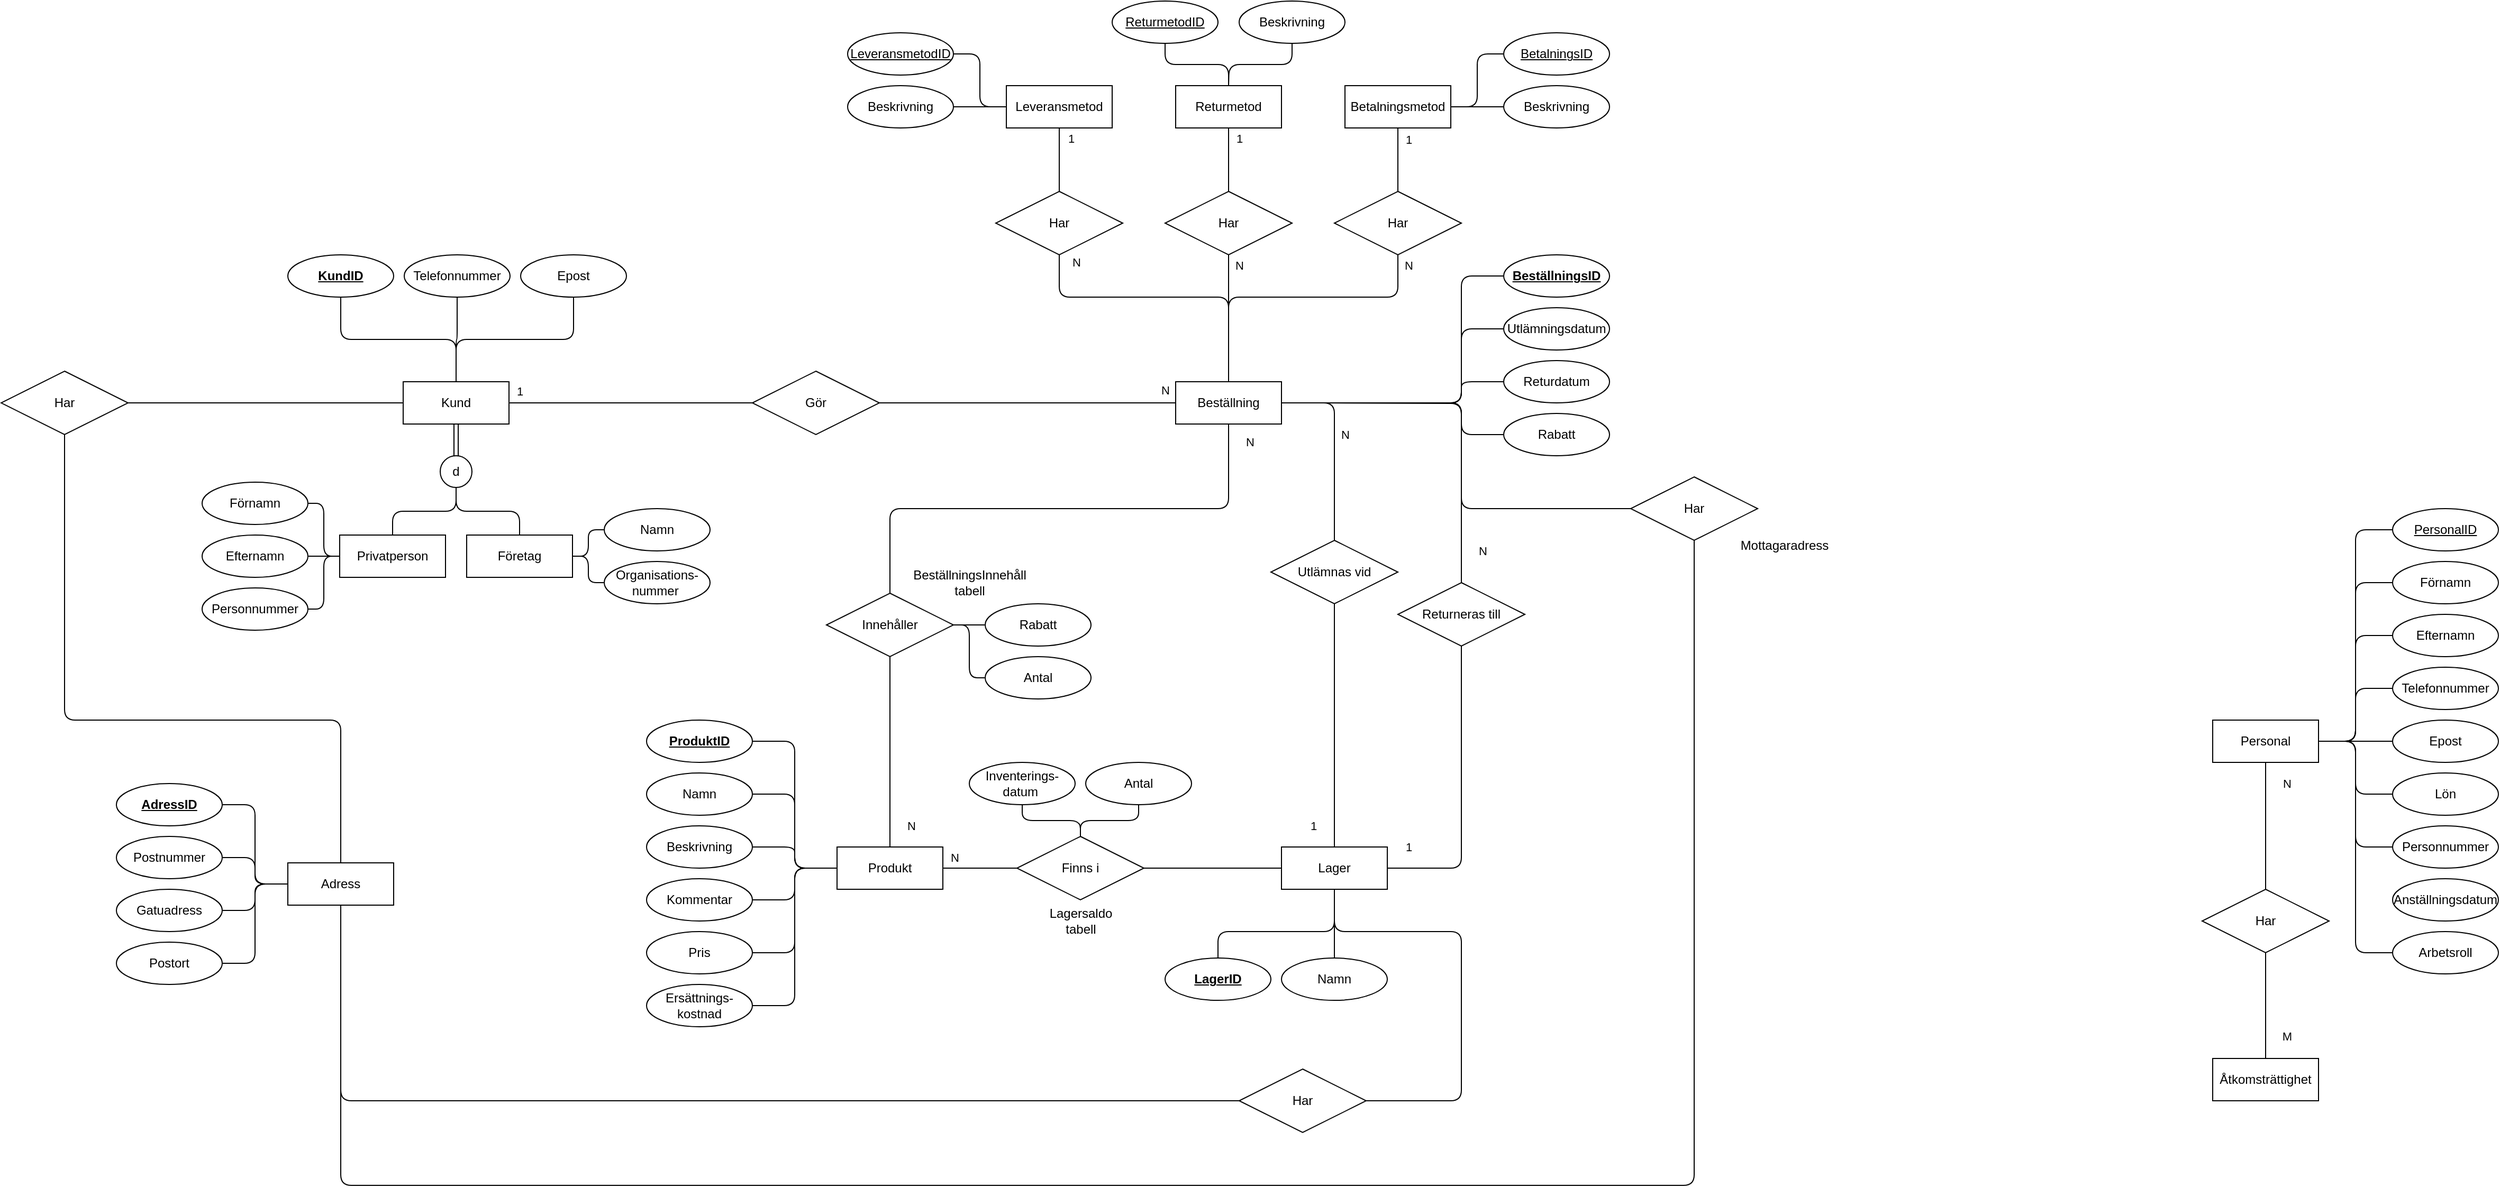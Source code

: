 <mxfile pages="2">
    <diagram id="-IdPd8V6WHmgXJUZLb8S" name="ER">
        <mxGraphModel dx="2909" dy="1157" grid="1" gridSize="10" guides="1" tooltips="1" connect="1" arrows="1" fold="1" page="0" pageScale="1" pageWidth="827" pageHeight="1169" math="0" shadow="0">
            <root>
                <mxCell id="0"/>
                <mxCell id="1" parent="0"/>
                <mxCell id="gJ4gh3AajOQVxKOba_xv-10" style="edgeStyle=orthogonalEdgeStyle;html=1;entryX=0;entryY=0.5;entryDx=0;entryDy=0;endArrow=none;endFill=0;" parent="1" source="rRxs-527I7gYvrwWn9lE-1" target="gJ4gh3AajOQVxKOba_xv-8" edge="1">
                    <mxGeometry relative="1" as="geometry"/>
                </mxCell>
                <mxCell id="11" value="1" style="edgeLabel;html=1;align=center;verticalAlign=middle;resizable=0;points=[];" parent="gJ4gh3AajOQVxKOba_xv-10" vertex="1" connectable="0">
                    <mxGeometry x="-0.691" y="1" relative="1" as="geometry">
                        <mxPoint x="-52" y="-9" as="offset"/>
                    </mxGeometry>
                </mxCell>
                <mxCell id="0l1A3euSQ2b9IJ4PeikL-39" value="1" style="edgeLabel;html=1;align=center;verticalAlign=middle;resizable=0;points=[];" parent="gJ4gh3AajOQVxKOba_xv-10" vertex="1" connectable="0">
                    <mxGeometry x="-0.74" y="6" relative="1" as="geometry">
                        <mxPoint x="-20" y="-5" as="offset"/>
                    </mxGeometry>
                </mxCell>
                <mxCell id="Rw1I9RlVvu-Liqeo6EUA-53" style="edgeStyle=orthogonalEdgeStyle;html=1;entryX=0.5;entryY=1;entryDx=0;entryDy=0;endArrow=none;endFill=0;" parent="1" source="rRxs-527I7gYvrwWn9lE-1" target="X15DQP2Ge36uVb0Z_0wF-20" edge="1">
                    <mxGeometry relative="1" as="geometry">
                        <Array as="points">
                            <mxPoint x="-790" y="120"/>
                            <mxPoint x="-899" y="120"/>
                        </Array>
                    </mxGeometry>
                </mxCell>
                <mxCell id="Rw1I9RlVvu-Liqeo6EUA-54" style="edgeStyle=orthogonalEdgeStyle;html=1;entryX=0.5;entryY=1;entryDx=0;entryDy=0;endArrow=none;endFill=0;" parent="1" source="rRxs-527I7gYvrwWn9lE-1" target="X15DQP2Ge36uVb0Z_0wF-23" edge="1">
                    <mxGeometry relative="1" as="geometry"/>
                </mxCell>
                <mxCell id="Rw1I9RlVvu-Liqeo6EUA-55" style="edgeStyle=orthogonalEdgeStyle;html=1;entryX=0.5;entryY=1;entryDx=0;entryDy=0;endArrow=none;endFill=0;" parent="1" source="rRxs-527I7gYvrwWn9lE-1" target="X15DQP2Ge36uVb0Z_0wF-25" edge="1">
                    <mxGeometry relative="1" as="geometry">
                        <Array as="points">
                            <mxPoint x="-790" y="120"/>
                            <mxPoint x="-679" y="120"/>
                        </Array>
                    </mxGeometry>
                </mxCell>
                <mxCell id="Rw1I9RlVvu-Liqeo6EUA-58" style="edgeStyle=orthogonalEdgeStyle;html=1;entryX=0.5;entryY=0;entryDx=0;entryDy=0;endArrow=none;endFill=0;shape=link;" parent="1" source="rRxs-527I7gYvrwWn9lE-1" target="Rw1I9RlVvu-Liqeo6EUA-57" edge="1">
                    <mxGeometry relative="1" as="geometry"/>
                </mxCell>
                <mxCell id="hnY4cimSsR87jAR_6S_2-47" style="edgeStyle=orthogonalEdgeStyle;html=1;entryX=1;entryY=0.5;entryDx=0;entryDy=0;endArrow=none;endFill=0;" edge="1" parent="1" source="rRxs-527I7gYvrwWn9lE-1" target="hnY4cimSsR87jAR_6S_2-46">
                    <mxGeometry relative="1" as="geometry"/>
                </mxCell>
                <mxCell id="rRxs-527I7gYvrwWn9lE-1" value="Kund" style="whiteSpace=wrap;html=1;align=center;" parent="1" vertex="1">
                    <mxGeometry x="-840" y="160" width="100" height="40" as="geometry"/>
                </mxCell>
                <mxCell id="X15DQP2Ge36uVb0Z_0wF-20" value="KundID" style="ellipse;whiteSpace=wrap;html=1;align=center;fontStyle=5;" parent="1" vertex="1">
                    <mxGeometry x="-949" y="40" width="100" height="40" as="geometry"/>
                </mxCell>
                <mxCell id="Rw1I9RlVvu-Liqeo6EUA-43" style="edgeStyle=orthogonalEdgeStyle;html=1;entryX=0;entryY=0.5;entryDx=0;entryDy=0;endArrow=none;endFill=0;" parent="1" source="X15DQP2Ge36uVb0Z_0wF-21" target="Rw1I9RlVvu-Liqeo6EUA-39" edge="1">
                    <mxGeometry relative="1" as="geometry"/>
                </mxCell>
                <mxCell id="X15DQP2Ge36uVb0Z_0wF-21" value="Förnamn" style="ellipse;whiteSpace=wrap;html=1;align=center;" parent="1" vertex="1">
                    <mxGeometry x="-1030" y="255" width="100" height="40" as="geometry"/>
                </mxCell>
                <mxCell id="Rw1I9RlVvu-Liqeo6EUA-44" style="edgeStyle=orthogonalEdgeStyle;html=1;entryX=0;entryY=0.5;entryDx=0;entryDy=0;endArrow=none;endFill=0;" parent="1" source="X15DQP2Ge36uVb0Z_0wF-22" target="Rw1I9RlVvu-Liqeo6EUA-39" edge="1">
                    <mxGeometry relative="1" as="geometry"/>
                </mxCell>
                <mxCell id="X15DQP2Ge36uVb0Z_0wF-22" value="Efternamn" style="ellipse;whiteSpace=wrap;html=1;align=center;" parent="1" vertex="1">
                    <mxGeometry x="-1030" y="305" width="100" height="40" as="geometry"/>
                </mxCell>
                <mxCell id="X15DQP2Ge36uVb0Z_0wF-23" value="Telefonnummer" style="ellipse;whiteSpace=wrap;html=1;align=center;" parent="1" vertex="1">
                    <mxGeometry x="-839" y="40" width="100" height="40" as="geometry"/>
                </mxCell>
                <mxCell id="X15DQP2Ge36uVb0Z_0wF-25" value="Epost" style="ellipse;whiteSpace=wrap;html=1;align=center;" parent="1" vertex="1">
                    <mxGeometry x="-729" y="40" width="100" height="40" as="geometry"/>
                </mxCell>
                <mxCell id="X15DQP2Ge36uVb0Z_0wF-39" style="edgeStyle=orthogonalEdgeStyle;html=1;entryX=1;entryY=0.5;entryDx=0;entryDy=0;endArrow=none;endFill=0;" parent="1" source="X15DQP2Ge36uVb0Z_0wF-45" target="X15DQP2Ge36uVb0Z_0wF-46" edge="1">
                    <mxGeometry relative="1" as="geometry"/>
                </mxCell>
                <mxCell id="X15DQP2Ge36uVb0Z_0wF-40" style="edgeStyle=orthogonalEdgeStyle;html=1;exitX=0;exitY=0.5;exitDx=0;exitDy=0;entryX=1;entryY=0.5;entryDx=0;entryDy=0;endArrow=none;endFill=0;" parent="1" source="X15DQP2Ge36uVb0Z_0wF-45" target="X15DQP2Ge36uVb0Z_0wF-47" edge="1">
                    <mxGeometry relative="1" as="geometry"/>
                </mxCell>
                <mxCell id="X15DQP2Ge36uVb0Z_0wF-41" style="edgeStyle=orthogonalEdgeStyle;html=1;exitX=0;exitY=0.5;exitDx=0;exitDy=0;entryX=1;entryY=0.5;entryDx=0;entryDy=0;endArrow=none;endFill=0;" parent="1" source="X15DQP2Ge36uVb0Z_0wF-45" target="X15DQP2Ge36uVb0Z_0wF-48" edge="1">
                    <mxGeometry relative="1" as="geometry"/>
                </mxCell>
                <mxCell id="X15DQP2Ge36uVb0Z_0wF-42" style="edgeStyle=orthogonalEdgeStyle;html=1;exitX=0;exitY=0.5;exitDx=0;exitDy=0;entryX=1;entryY=0.5;entryDx=0;entryDy=0;endArrow=none;endFill=0;" parent="1" source="X15DQP2Ge36uVb0Z_0wF-45" target="X15DQP2Ge36uVb0Z_0wF-49" edge="1">
                    <mxGeometry relative="1" as="geometry"/>
                </mxCell>
                <mxCell id="X15DQP2Ge36uVb0Z_0wF-43" style="edgeStyle=orthogonalEdgeStyle;html=1;exitX=0;exitY=0.5;exitDx=0;exitDy=0;entryX=1;entryY=0.5;entryDx=0;entryDy=0;endArrow=none;endFill=0;" parent="1" source="X15DQP2Ge36uVb0Z_0wF-45" target="X15DQP2Ge36uVb0Z_0wF-51" edge="1">
                    <mxGeometry relative="1" as="geometry"/>
                </mxCell>
                <mxCell id="X15DQP2Ge36uVb0Z_0wF-44" style="edgeStyle=orthogonalEdgeStyle;html=1;exitX=0;exitY=0.5;exitDx=0;exitDy=0;entryX=1;entryY=0.5;entryDx=0;entryDy=0;endArrow=none;endFill=0;" parent="1" source="X15DQP2Ge36uVb0Z_0wF-45" target="X15DQP2Ge36uVb0Z_0wF-50" edge="1">
                    <mxGeometry relative="1" as="geometry"/>
                </mxCell>
                <mxCell id="gJ4gh3AajOQVxKOba_xv-2" style="edgeStyle=orthogonalEdgeStyle;html=1;entryX=0;entryY=0.5;entryDx=0;entryDy=0;endArrow=none;endFill=0;" parent="1" source="X15DQP2Ge36uVb0Z_0wF-45" target="gJ4gh3AajOQVxKOba_xv-1" edge="1">
                    <mxGeometry relative="1" as="geometry"/>
                </mxCell>
                <mxCell id="gJ4gh3AajOQVxKOba_xv-4" value="N" style="edgeLabel;html=1;align=center;verticalAlign=middle;resizable=0;points=[];" parent="gJ4gh3AajOQVxKOba_xv-2" vertex="1" connectable="0">
                    <mxGeometry x="0.223" y="1" relative="1" as="geometry">
                        <mxPoint x="-32" y="-9" as="offset"/>
                    </mxGeometry>
                </mxCell>
                <mxCell id="X15DQP2Ge36uVb0Z_0wF-45" value="Produkt" style="whiteSpace=wrap;html=1;align=center;" parent="1" vertex="1">
                    <mxGeometry x="-430" y="600" width="100" height="40" as="geometry"/>
                </mxCell>
                <mxCell id="X15DQP2Ge36uVb0Z_0wF-46" value="ProduktID" style="ellipse;whiteSpace=wrap;html=1;align=center;fontStyle=5;" parent="1" vertex="1">
                    <mxGeometry x="-610" y="480" width="100" height="40" as="geometry"/>
                </mxCell>
                <mxCell id="X15DQP2Ge36uVb0Z_0wF-47" value="Namn" style="ellipse;whiteSpace=wrap;html=1;align=center;" parent="1" vertex="1">
                    <mxGeometry x="-610" y="530" width="100" height="40" as="geometry"/>
                </mxCell>
                <mxCell id="X15DQP2Ge36uVb0Z_0wF-48" value="Beskrivning" style="ellipse;whiteSpace=wrap;html=1;align=center;" parent="1" vertex="1">
                    <mxGeometry x="-610" y="580" width="100" height="40" as="geometry"/>
                </mxCell>
                <mxCell id="X15DQP2Ge36uVb0Z_0wF-49" value="Kommentar" style="ellipse;whiteSpace=wrap;html=1;align=center;" parent="1" vertex="1">
                    <mxGeometry x="-610" y="630" width="100" height="40" as="geometry"/>
                </mxCell>
                <mxCell id="X15DQP2Ge36uVb0Z_0wF-50" value="Ersättnings-&lt;br&gt;kostnad" style="ellipse;whiteSpace=wrap;html=1;align=center;" parent="1" vertex="1">
                    <mxGeometry x="-610" y="730" width="100" height="40" as="geometry"/>
                </mxCell>
                <mxCell id="X15DQP2Ge36uVb0Z_0wF-51" value="Pris" style="ellipse;whiteSpace=wrap;html=1;align=center;" parent="1" vertex="1">
                    <mxGeometry x="-610" y="680" width="100" height="40" as="geometry"/>
                </mxCell>
                <mxCell id="hnY4cimSsR87jAR_6S_2-44" style="edgeStyle=orthogonalEdgeStyle;html=1;entryX=1;entryY=0.5;entryDx=0;entryDy=0;endArrow=none;endFill=0;" edge="1" parent="1" source="X15DQP2Ge36uVb0Z_0wF-58" target="hnY4cimSsR87jAR_6S_2-43">
                    <mxGeometry relative="1" as="geometry">
                        <Array as="points">
                            <mxPoint x="40" y="680"/>
                            <mxPoint x="160" y="680"/>
                            <mxPoint x="160" y="840"/>
                        </Array>
                    </mxGeometry>
                </mxCell>
                <mxCell id="X15DQP2Ge36uVb0Z_0wF-58" value="Lager" style="whiteSpace=wrap;html=1;align=center;" parent="1" vertex="1">
                    <mxGeometry x="-10" y="600" width="100" height="40" as="geometry"/>
                </mxCell>
                <mxCell id="36" style="edgeStyle=orthogonalEdgeStyle;html=1;exitX=0.5;exitY=0;exitDx=0;exitDy=0;entryX=0.5;entryY=1;entryDx=0;entryDy=0;endArrow=none;endFill=0;" parent="1" source="X15DQP2Ge36uVb0Z_0wF-59" target="X15DQP2Ge36uVb0Z_0wF-58" edge="1">
                    <mxGeometry relative="1" as="geometry">
                        <mxPoint x="-70" y="705.06" as="sourcePoint"/>
                        <Array as="points">
                            <mxPoint x="-70" y="680"/>
                            <mxPoint x="40" y="680"/>
                        </Array>
                    </mxGeometry>
                </mxCell>
                <mxCell id="X15DQP2Ge36uVb0Z_0wF-59" value="LagerID" style="ellipse;whiteSpace=wrap;html=1;align=center;fontStyle=5;" parent="1" vertex="1">
                    <mxGeometry x="-120" y="705.06" width="100" height="40" as="geometry"/>
                </mxCell>
                <mxCell id="33" style="edgeStyle=orthogonalEdgeStyle;html=1;entryX=0.5;entryY=1;entryDx=0;entryDy=0;endArrow=none;endFill=0;" parent="1" source="X15DQP2Ge36uVb0Z_0wF-60" target="X15DQP2Ge36uVb0Z_0wF-58" edge="1">
                    <mxGeometry relative="1" as="geometry"/>
                </mxCell>
                <mxCell id="X15DQP2Ge36uVb0Z_0wF-60" value="Namn" style="ellipse;whiteSpace=wrap;html=1;align=center;" parent="1" vertex="1">
                    <mxGeometry x="-10" y="705.06" width="100" height="40" as="geometry"/>
                </mxCell>
                <mxCell id="37" style="edgeStyle=orthogonalEdgeStyle;html=1;entryX=0;entryY=0.5;entryDx=0;entryDy=0;endArrow=none;endFill=0;" parent="1" source="gJ4gh3AajOQVxKOba_xv-1" target="X15DQP2Ge36uVb0Z_0wF-58" edge="1">
                    <mxGeometry relative="1" as="geometry"/>
                </mxCell>
                <mxCell id="gJ4gh3AajOQVxKOba_xv-1" value="Finns i" style="shape=rhombus;perimeter=rhombusPerimeter;whiteSpace=wrap;html=1;align=center;" parent="1" vertex="1">
                    <mxGeometry x="-260" y="590" width="120" height="60" as="geometry"/>
                </mxCell>
                <mxCell id="gJ4gh3AajOQVxKOba_xv-6" value="Lagersaldo&lt;br&gt;tabell" style="text;html=1;align=center;verticalAlign=middle;resizable=0;points=[];autosize=1;strokeColor=none;fillColor=none;" parent="1" vertex="1">
                    <mxGeometry x="-240" y="650" width="80" height="40" as="geometry"/>
                </mxCell>
                <mxCell id="gJ4gh3AajOQVxKOba_xv-11" style="edgeStyle=orthogonalEdgeStyle;html=1;entryX=0;entryY=0.5;entryDx=0;entryDy=0;endArrow=none;endFill=0;" parent="1" source="gJ4gh3AajOQVxKOba_xv-8" target="gJ4gh3AajOQVxKOba_xv-9" edge="1">
                    <mxGeometry relative="1" as="geometry"/>
                </mxCell>
                <mxCell id="10" value="N" style="edgeLabel;html=1;align=center;verticalAlign=middle;resizable=0;points=[];" parent="gJ4gh3AajOQVxKOba_xv-11" vertex="1" connectable="0">
                    <mxGeometry x="0.246" y="-1" relative="1" as="geometry">
                        <mxPoint x="95" y="-13" as="offset"/>
                    </mxGeometry>
                </mxCell>
                <mxCell id="gJ4gh3AajOQVxKOba_xv-8" value="Gör" style="shape=rhombus;perimeter=rhombusPerimeter;whiteSpace=wrap;html=1;align=center;" parent="1" vertex="1">
                    <mxGeometry x="-510" y="150" width="120" height="60" as="geometry"/>
                </mxCell>
                <mxCell id="xCbvcIHpF9s-PVdCFj8D-22" style="edgeStyle=orthogonalEdgeStyle;html=1;entryX=0;entryY=0.5;entryDx=0;entryDy=0;endArrow=none;endFill=0;" parent="1" source="gJ4gh3AajOQVxKOba_xv-9" target="gJ4gh3AajOQVxKOba_xv-15" edge="1">
                    <mxGeometry relative="1" as="geometry">
                        <Array as="points">
                            <mxPoint x="160" y="180"/>
                            <mxPoint x="160" y="60"/>
                        </Array>
                    </mxGeometry>
                </mxCell>
                <mxCell id="xCbvcIHpF9s-PVdCFj8D-23" style="edgeStyle=orthogonalEdgeStyle;html=1;entryX=0;entryY=0.5;entryDx=0;entryDy=0;endArrow=none;endFill=0;" parent="1" source="gJ4gh3AajOQVxKOba_xv-9" target="gJ4gh3AajOQVxKOba_xv-16" edge="1">
                    <mxGeometry relative="1" as="geometry">
                        <Array as="points">
                            <mxPoint x="160" y="180"/>
                            <mxPoint x="160" y="110"/>
                        </Array>
                    </mxGeometry>
                </mxCell>
                <mxCell id="xCbvcIHpF9s-PVdCFj8D-24" style="edgeStyle=orthogonalEdgeStyle;html=1;entryX=0;entryY=0.5;entryDx=0;entryDy=0;endArrow=none;endFill=0;" parent="1" source="gJ4gh3AajOQVxKOba_xv-9" target="gJ4gh3AajOQVxKOba_xv-20" edge="1">
                    <mxGeometry relative="1" as="geometry">
                        <Array as="points">
                            <mxPoint x="160" y="180"/>
                            <mxPoint x="160" y="160"/>
                        </Array>
                    </mxGeometry>
                </mxCell>
                <mxCell id="xCbvcIHpF9s-PVdCFj8D-28" style="edgeStyle=orthogonalEdgeStyle;html=1;entryX=0;entryY=0.5;entryDx=0;entryDy=0;endArrow=none;endFill=0;" parent="1" source="gJ4gh3AajOQVxKOba_xv-9" target="17" edge="1">
                    <mxGeometry relative="1" as="geometry">
                        <Array as="points">
                            <mxPoint x="160" y="180"/>
                            <mxPoint x="160" y="210"/>
                        </Array>
                    </mxGeometry>
                </mxCell>
                <mxCell id="xCbvcIHpF9s-PVdCFj8D-29" value="N" style="edgeStyle=orthogonalEdgeStyle;html=1;entryX=0.5;entryY=0;entryDx=0;entryDy=0;endArrow=none;endFill=0;" parent="1" target="xCbvcIHpF9s-PVdCFj8D-18" edge="1">
                    <mxGeometry x="0.8" y="20" relative="1" as="geometry">
                        <mxPoint as="offset"/>
                        <mxPoint x="30" y="179.999" as="sourcePoint"/>
                    </mxGeometry>
                </mxCell>
                <mxCell id="23" style="edgeStyle=orthogonalEdgeStyle;html=1;entryX=0.5;entryY=0;entryDx=0;entryDy=0;exitX=1;exitY=0.5;exitDx=0;exitDy=0;endArrow=none;endFill=0;" parent="1" source="gJ4gh3AajOQVxKOba_xv-9" target="18" edge="1">
                    <mxGeometry relative="1" as="geometry">
                        <Array as="points">
                            <mxPoint x="40" y="180"/>
                        </Array>
                    </mxGeometry>
                </mxCell>
                <mxCell id="27" value="N" style="edgeLabel;html=1;align=center;verticalAlign=middle;resizable=0;points=[];" parent="23" vertex="1" connectable="0">
                    <mxGeometry x="-0.454" relative="1" as="geometry">
                        <mxPoint x="11" y="30" as="offset"/>
                    </mxGeometry>
                </mxCell>
                <mxCell id="hnY4cimSsR87jAR_6S_2-50" style="edgeStyle=orthogonalEdgeStyle;html=1;entryX=0;entryY=0.5;entryDx=0;entryDy=0;endArrow=none;endFill=0;" edge="1" parent="1" source="gJ4gh3AajOQVxKOba_xv-9" target="hnY4cimSsR87jAR_6S_2-49">
                    <mxGeometry relative="1" as="geometry">
                        <Array as="points">
                            <mxPoint x="160" y="180"/>
                            <mxPoint x="160" y="280"/>
                            <mxPoint x="320" y="280"/>
                        </Array>
                    </mxGeometry>
                </mxCell>
                <mxCell id="gJ4gh3AajOQVxKOba_xv-9" value="Beställning" style="whiteSpace=wrap;html=1;align=center;" parent="1" vertex="1">
                    <mxGeometry x="-110" y="160" width="100" height="40" as="geometry"/>
                </mxCell>
                <mxCell id="gJ4gh3AajOQVxKOba_xv-18" style="edgeStyle=orthogonalEdgeStyle;html=1;entryX=0.5;entryY=0;entryDx=0;entryDy=0;endArrow=none;endFill=0;" parent="1" source="gJ4gh3AajOQVxKOba_xv-14" target="X15DQP2Ge36uVb0Z_0wF-45" edge="1">
                    <mxGeometry relative="1" as="geometry"/>
                </mxCell>
                <mxCell id="13" value="N" style="edgeLabel;html=1;align=center;verticalAlign=middle;resizable=0;points=[];" parent="gJ4gh3AajOQVxKOba_xv-18" vertex="1" connectable="0">
                    <mxGeometry x="0.278" y="2" relative="1" as="geometry">
                        <mxPoint x="18" y="45" as="offset"/>
                    </mxGeometry>
                </mxCell>
                <mxCell id="gJ4gh3AajOQVxKOba_xv-19" style="edgeStyle=orthogonalEdgeStyle;html=1;exitX=0.5;exitY=0;exitDx=0;exitDy=0;entryX=0.5;entryY=1;entryDx=0;entryDy=0;endArrow=none;endFill=0;" parent="1" source="gJ4gh3AajOQVxKOba_xv-14" target="gJ4gh3AajOQVxKOba_xv-9" edge="1">
                    <mxGeometry relative="1" as="geometry"/>
                </mxCell>
                <mxCell id="12" value="N" style="edgeLabel;html=1;align=center;verticalAlign=middle;resizable=0;points=[];" parent="gJ4gh3AajOQVxKOba_xv-19" vertex="1" connectable="0">
                    <mxGeometry x="0.885" y="1" relative="1" as="geometry">
                        <mxPoint x="21" y="-11" as="offset"/>
                    </mxGeometry>
                </mxCell>
                <mxCell id="16" style="edgeStyle=orthogonalEdgeStyle;html=1;exitX=1;exitY=0.5;exitDx=0;exitDy=0;entryX=0;entryY=0.5;entryDx=0;entryDy=0;endArrow=none;endFill=0;" parent="1" source="gJ4gh3AajOQVxKOba_xv-14" target="15" edge="1">
                    <mxGeometry relative="1" as="geometry"/>
                </mxCell>
                <mxCell id="gJ4gh3AajOQVxKOba_xv-14" value="Innehåller" style="shape=rhombus;perimeter=rhombusPerimeter;whiteSpace=wrap;html=1;align=center;" parent="1" vertex="1">
                    <mxGeometry x="-440" y="360" width="120" height="60" as="geometry"/>
                </mxCell>
                <mxCell id="gJ4gh3AajOQVxKOba_xv-15" value="BeställningsID" style="ellipse;whiteSpace=wrap;html=1;align=center;fontStyle=5;" parent="1" vertex="1">
                    <mxGeometry x="200" y="40" width="100" height="40" as="geometry"/>
                </mxCell>
                <mxCell id="gJ4gh3AajOQVxKOba_xv-16" value="Utlämningsdatum" style="ellipse;whiteSpace=wrap;html=1;align=center;" parent="1" vertex="1">
                    <mxGeometry x="200" y="90" width="100" height="40" as="geometry"/>
                </mxCell>
                <mxCell id="gJ4gh3AajOQVxKOba_xv-20" value="Returdatum" style="ellipse;whiteSpace=wrap;html=1;align=center;" parent="1" vertex="1">
                    <mxGeometry x="200" y="140" width="100" height="40" as="geometry"/>
                </mxCell>
                <mxCell id="gJ4gh3AajOQVxKOba_xv-64" style="edgeStyle=orthogonalEdgeStyle;html=1;entryX=1;entryY=0.5;entryDx=0;entryDy=0;endArrow=none;endFill=0;" parent="1" source="gJ4gh3AajOQVxKOba_xv-22" target="gJ4gh3AajOQVxKOba_xv-23" edge="1">
                    <mxGeometry relative="1" as="geometry"/>
                </mxCell>
                <mxCell id="gJ4gh3AajOQVxKOba_xv-22" value="Leveransmetod" style="whiteSpace=wrap;html=1;align=center;" parent="1" vertex="1">
                    <mxGeometry x="-270" y="-120" width="100" height="40" as="geometry"/>
                </mxCell>
                <mxCell id="gJ4gh3AajOQVxKOba_xv-23" value="&lt;span style=&quot;font-weight: 400;&quot;&gt;LeveransmetodID&lt;/span&gt;" style="ellipse;whiteSpace=wrap;html=1;align=center;fontStyle=5;" parent="1" vertex="1">
                    <mxGeometry x="-420" y="-170" width="100" height="40" as="geometry"/>
                </mxCell>
                <mxCell id="gJ4gh3AajOQVxKOba_xv-26" style="edgeStyle=orthogonalEdgeStyle;html=1;entryX=0;entryY=0.5;entryDx=0;entryDy=0;endArrow=none;endFill=0;" parent="1" source="gJ4gh3AajOQVxKOba_xv-24" target="gJ4gh3AajOQVxKOba_xv-22" edge="1">
                    <mxGeometry relative="1" as="geometry"/>
                </mxCell>
                <mxCell id="gJ4gh3AajOQVxKOba_xv-24" value="Beskrivning" style="ellipse;whiteSpace=wrap;html=1;align=center;" parent="1" vertex="1">
                    <mxGeometry x="-420" y="-120" width="100" height="40" as="geometry"/>
                </mxCell>
                <mxCell id="gJ4gh3AajOQVxKOba_xv-30" style="edgeStyle=orthogonalEdgeStyle;html=1;exitX=0.5;exitY=0;exitDx=0;exitDy=0;entryX=0.5;entryY=1;entryDx=0;entryDy=0;endArrow=none;endFill=0;" parent="1" source="gJ4gh3AajOQVxKOba_xv-28" target="gJ4gh3AajOQVxKOba_xv-22" edge="1">
                    <mxGeometry relative="1" as="geometry"/>
                </mxCell>
                <mxCell id="gJ4gh3AajOQVxKOba_xv-70" style="edgeStyle=orthogonalEdgeStyle;html=1;entryX=0.5;entryY=0;entryDx=0;entryDy=0;endArrow=none;endFill=0;" parent="1" source="gJ4gh3AajOQVxKOba_xv-28" target="gJ4gh3AajOQVxKOba_xv-9" edge="1">
                    <mxGeometry relative="1" as="geometry">
                        <Array as="points">
                            <mxPoint x="-220" y="80"/>
                            <mxPoint x="-60" y="80"/>
                        </Array>
                    </mxGeometry>
                </mxCell>
                <mxCell id="2" value="1" style="edgeLabel;html=1;align=center;verticalAlign=middle;resizable=0;points=[];" parent="gJ4gh3AajOQVxKOba_xv-70" vertex="1" connectable="0">
                    <mxGeometry x="-0.054" y="-3" relative="1" as="geometry">
                        <mxPoint x="-82" y="-153" as="offset"/>
                    </mxGeometry>
                </mxCell>
                <mxCell id="gJ4gh3AajOQVxKOba_xv-28" value="Har" style="shape=rhombus;perimeter=rhombusPerimeter;whiteSpace=wrap;html=1;align=center;" parent="1" vertex="1">
                    <mxGeometry x="-280" y="-20" width="120" height="60" as="geometry"/>
                </mxCell>
                <mxCell id="gJ4gh3AajOQVxKOba_xv-38" value="Returmetod" style="whiteSpace=wrap;html=1;align=center;" parent="1" vertex="1">
                    <mxGeometry x="-110" y="-120" width="100" height="40" as="geometry"/>
                </mxCell>
                <mxCell id="gJ4gh3AajOQVxKOba_xv-65" style="edgeStyle=orthogonalEdgeStyle;html=1;entryX=0.5;entryY=0;entryDx=0;entryDy=0;endArrow=none;endFill=0;" parent="1" source="gJ4gh3AajOQVxKOba_xv-39" target="gJ4gh3AajOQVxKOba_xv-38" edge="1">
                    <mxGeometry relative="1" as="geometry"/>
                </mxCell>
                <mxCell id="gJ4gh3AajOQVxKOba_xv-39" value="&lt;span style=&quot;font-weight: 400;&quot;&gt;ReturmetodID&lt;/span&gt;" style="ellipse;whiteSpace=wrap;html=1;align=center;fontStyle=5;" parent="1" vertex="1">
                    <mxGeometry x="-170" y="-200" width="100" height="40" as="geometry"/>
                </mxCell>
                <mxCell id="gJ4gh3AajOQVxKOba_xv-66" style="edgeStyle=orthogonalEdgeStyle;html=1;endArrow=none;endFill=0;exitX=0.5;exitY=1;exitDx=0;exitDy=0;" parent="1" source="gJ4gh3AajOQVxKOba_xv-40" edge="1">
                    <mxGeometry relative="1" as="geometry">
                        <mxPoint x="-60" y="-120.0" as="targetPoint"/>
                    </mxGeometry>
                </mxCell>
                <mxCell id="gJ4gh3AajOQVxKOba_xv-40" value="Beskrivning" style="ellipse;whiteSpace=wrap;html=1;align=center;" parent="1" vertex="1">
                    <mxGeometry x="-50" y="-200" width="100" height="40" as="geometry"/>
                </mxCell>
                <mxCell id="gJ4gh3AajOQVxKOba_xv-46" value="1" style="edgeStyle=orthogonalEdgeStyle;html=1;exitX=0.5;exitY=0;exitDx=0;exitDy=0;entryX=0.5;entryY=1;entryDx=0;entryDy=0;endArrow=none;endFill=0;" parent="1" source="gJ4gh3AajOQVxKOba_xv-44" target="gJ4gh3AajOQVxKOba_xv-38" edge="1">
                    <mxGeometry x="0.667" y="-10" relative="1" as="geometry">
                        <mxPoint as="offset"/>
                    </mxGeometry>
                </mxCell>
                <mxCell id="gJ4gh3AajOQVxKOba_xv-69" style="edgeStyle=orthogonalEdgeStyle;html=1;entryX=0.5;entryY=0;entryDx=0;entryDy=0;endArrow=none;endFill=0;" parent="1" source="gJ4gh3AajOQVxKOba_xv-44" target="gJ4gh3AajOQVxKOba_xv-9" edge="1">
                    <mxGeometry relative="1" as="geometry"/>
                </mxCell>
                <mxCell id="6" value="N" style="edgeLabel;html=1;align=center;verticalAlign=middle;resizable=0;points=[];" parent="gJ4gh3AajOQVxKOba_xv-69" vertex="1" connectable="0">
                    <mxGeometry x="-0.772" relative="1" as="geometry">
                        <mxPoint x="10" y="-4" as="offset"/>
                    </mxGeometry>
                </mxCell>
                <mxCell id="gJ4gh3AajOQVxKOba_xv-44" value="Har" style="shape=rhombus;perimeter=rhombusPerimeter;whiteSpace=wrap;html=1;align=center;" parent="1" vertex="1">
                    <mxGeometry x="-120" y="-20" width="120" height="60" as="geometry"/>
                </mxCell>
                <mxCell id="gJ4gh3AajOQVxKOba_xv-61" style="edgeStyle=orthogonalEdgeStyle;html=1;entryX=0.5;entryY=0;entryDx=0;entryDy=0;endArrow=none;endFill=0;" parent="1" source="gJ4gh3AajOQVxKOba_xv-56" target="gJ4gh3AajOQVxKOba_xv-60" edge="1">
                    <mxGeometry relative="1" as="geometry"/>
                </mxCell>
                <mxCell id="9" value="1" style="edgeLabel;html=1;align=center;verticalAlign=middle;resizable=0;points=[];" parent="gJ4gh3AajOQVxKOba_xv-61" vertex="1" connectable="0">
                    <mxGeometry x="0.21" y="-1" relative="1" as="geometry">
                        <mxPoint x="11" y="-26" as="offset"/>
                    </mxGeometry>
                </mxCell>
                <mxCell id="gJ4gh3AajOQVxKOba_xv-56" value="Betalningsmetod" style="whiteSpace=wrap;html=1;align=center;" parent="1" vertex="1">
                    <mxGeometry x="50" y="-120" width="100" height="40" as="geometry"/>
                </mxCell>
                <mxCell id="gJ4gh3AajOQVxKOba_xv-68" style="edgeStyle=orthogonalEdgeStyle;html=1;exitX=0;exitY=0.5;exitDx=0;exitDy=0;entryX=1;entryY=0.5;entryDx=0;entryDy=0;endArrow=none;endFill=0;" parent="1" source="gJ4gh3AajOQVxKOba_xv-58" target="gJ4gh3AajOQVxKOba_xv-56" edge="1">
                    <mxGeometry relative="1" as="geometry"/>
                </mxCell>
                <mxCell id="gJ4gh3AajOQVxKOba_xv-58" value="&lt;span style=&quot;font-weight: 400;&quot;&gt;BetalningsID&lt;/span&gt;" style="ellipse;whiteSpace=wrap;html=1;align=center;fontStyle=5;" parent="1" vertex="1">
                    <mxGeometry x="200" y="-170" width="100" height="40" as="geometry"/>
                </mxCell>
                <mxCell id="gJ4gh3AajOQVxKOba_xv-67" style="edgeStyle=orthogonalEdgeStyle;html=1;entryX=1;entryY=0.5;entryDx=0;entryDy=0;endArrow=none;endFill=0;" parent="1" source="gJ4gh3AajOQVxKOba_xv-59" target="gJ4gh3AajOQVxKOba_xv-56" edge="1">
                    <mxGeometry relative="1" as="geometry"/>
                </mxCell>
                <mxCell id="gJ4gh3AajOQVxKOba_xv-59" value="Beskrivning" style="ellipse;whiteSpace=wrap;html=1;align=center;" parent="1" vertex="1">
                    <mxGeometry x="200" y="-120" width="100" height="40" as="geometry"/>
                </mxCell>
                <mxCell id="gJ4gh3AajOQVxKOba_xv-71" style="edgeStyle=orthogonalEdgeStyle;html=1;entryX=0.5;entryY=0;entryDx=0;entryDy=0;endArrow=none;endFill=0;" parent="1" source="gJ4gh3AajOQVxKOba_xv-60" target="gJ4gh3AajOQVxKOba_xv-9" edge="1">
                    <mxGeometry relative="1" as="geometry">
                        <Array as="points">
                            <mxPoint x="100" y="80"/>
                            <mxPoint x="-60" y="80"/>
                        </Array>
                    </mxGeometry>
                </mxCell>
                <mxCell id="7" value="N" style="edgeLabel;html=1;align=center;verticalAlign=middle;resizable=0;points=[];" parent="gJ4gh3AajOQVxKOba_xv-71" vertex="1" connectable="0">
                    <mxGeometry x="-0.675" y="-2" relative="1" as="geometry">
                        <mxPoint x="15" y="-28" as="offset"/>
                    </mxGeometry>
                </mxCell>
                <mxCell id="gJ4gh3AajOQVxKOba_xv-60" value="Har" style="shape=rhombus;perimeter=rhombusPerimeter;whiteSpace=wrap;html=1;align=center;" parent="1" vertex="1">
                    <mxGeometry x="40" y="-20" width="120" height="60" as="geometry"/>
                </mxCell>
                <mxCell id="3" value="N" style="edgeLabel;html=1;align=center;verticalAlign=middle;resizable=0;points=[];" parent="1" vertex="1" connectable="0">
                    <mxGeometry x="-270" y="-80" as="geometry">
                        <mxPoint x="66" y="127" as="offset"/>
                    </mxGeometry>
                </mxCell>
                <mxCell id="14" value="BeställningsInnehåll&lt;br&gt;tabell" style="text;html=1;align=center;verticalAlign=middle;resizable=0;points=[];autosize=1;strokeColor=none;fillColor=none;" parent="1" vertex="1">
                    <mxGeometry x="-370" y="330" width="130" height="40" as="geometry"/>
                </mxCell>
                <mxCell id="15" value="Rabatt" style="ellipse;whiteSpace=wrap;html=1;align=center;" parent="1" vertex="1">
                    <mxGeometry x="-290" y="370" width="100" height="40" as="geometry"/>
                </mxCell>
                <mxCell id="17" value="Rabatt" style="ellipse;whiteSpace=wrap;html=1;align=center;" parent="1" vertex="1">
                    <mxGeometry x="200" y="190" width="100" height="40" as="geometry"/>
                </mxCell>
                <mxCell id="38" style="edgeStyle=orthogonalEdgeStyle;html=1;entryX=1;entryY=0.5;entryDx=0;entryDy=0;endArrow=none;endFill=0;exitX=0.5;exitY=1;exitDx=0;exitDy=0;" parent="1" source="xCbvcIHpF9s-PVdCFj8D-18" target="X15DQP2Ge36uVb0Z_0wF-58" edge="1">
                    <mxGeometry relative="1" as="geometry"/>
                </mxCell>
                <mxCell id="39" value="1" style="edgeLabel;html=1;align=center;verticalAlign=middle;resizable=0;points=[];" parent="38" vertex="1" connectable="0">
                    <mxGeometry x="0.448" y="-1" relative="1" as="geometry">
                        <mxPoint x="-49" y="-13" as="offset"/>
                    </mxGeometry>
                </mxCell>
                <mxCell id="xCbvcIHpF9s-PVdCFj8D-18" value="Returneras till" style="shape=rhombus;perimeter=rhombusPerimeter;whiteSpace=wrap;html=1;align=center;" parent="1" vertex="1">
                    <mxGeometry x="100" y="350" width="120" height="60" as="geometry"/>
                </mxCell>
                <mxCell id="25" style="edgeStyle=orthogonalEdgeStyle;html=1;entryX=0.5;entryY=0;entryDx=0;entryDy=0;endArrow=none;endFill=0;" parent="1" source="18" target="X15DQP2Ge36uVb0Z_0wF-58" edge="1">
                    <mxGeometry relative="1" as="geometry"/>
                </mxCell>
                <mxCell id="28" value="1" style="edgeLabel;html=1;align=center;verticalAlign=middle;resizable=0;points=[];" parent="25" vertex="1" connectable="0">
                    <mxGeometry x="-0.364" y="1" relative="1" as="geometry">
                        <mxPoint x="-21" y="137" as="offset"/>
                    </mxGeometry>
                </mxCell>
                <mxCell id="18" value="Utlämnas vid" style="shape=rhombus;perimeter=rhombusPerimeter;whiteSpace=wrap;html=1;align=center;" parent="1" vertex="1">
                    <mxGeometry x="-20" y="310" width="120" height="60" as="geometry"/>
                </mxCell>
                <mxCell id="30" style="edgeStyle=orthogonalEdgeStyle;html=1;exitX=0;exitY=0.5;exitDx=0;exitDy=0;entryX=1;entryY=0.5;entryDx=0;entryDy=0;endArrow=none;endFill=0;" parent="1" source="29" target="gJ4gh3AajOQVxKOba_xv-14" edge="1">
                    <mxGeometry relative="1" as="geometry"/>
                </mxCell>
                <mxCell id="29" value="Antal" style="ellipse;whiteSpace=wrap;html=1;align=center;" parent="1" vertex="1">
                    <mxGeometry x="-290" y="420" width="100" height="40" as="geometry"/>
                </mxCell>
                <mxCell id="zPHU5pYGophFMNfqE69X-41" style="edgeStyle=orthogonalEdgeStyle;html=1;entryX=0.5;entryY=0;entryDx=0;entryDy=0;endArrow=none;endFill=0;" parent="1" source="zPHU5pYGophFMNfqE69X-40" target="gJ4gh3AajOQVxKOba_xv-1" edge="1">
                    <mxGeometry relative="1" as="geometry"/>
                </mxCell>
                <mxCell id="zPHU5pYGophFMNfqE69X-40" value="Inventerings-datum&amp;nbsp;" style="ellipse;whiteSpace=wrap;html=1;align=center;" parent="1" vertex="1">
                    <mxGeometry x="-305" y="520" width="100" height="40" as="geometry"/>
                </mxCell>
                <mxCell id="4b5mmPbWSpkRKRc2UZv8-40" style="edgeStyle=orthogonalEdgeStyle;html=1;entryX=0.5;entryY=0;entryDx=0;entryDy=0;endArrow=none;endFill=0;" parent="1" source="4b5mmPbWSpkRKRc2UZv8-39" target="gJ4gh3AajOQVxKOba_xv-1" edge="1">
                    <mxGeometry relative="1" as="geometry"/>
                </mxCell>
                <mxCell id="4b5mmPbWSpkRKRc2UZv8-39" value="Antal" style="ellipse;whiteSpace=wrap;html=1;align=center;" parent="1" vertex="1">
                    <mxGeometry x="-195" y="520" width="100" height="40" as="geometry"/>
                </mxCell>
                <mxCell id="Rw1I9RlVvu-Liqeo6EUA-39" value="Privatperson" style="whiteSpace=wrap;html=1;align=center;" parent="1" vertex="1">
                    <mxGeometry x="-900" y="305" width="100" height="40" as="geometry"/>
                </mxCell>
                <mxCell id="Rw1I9RlVvu-Liqeo6EUA-50" style="edgeStyle=orthogonalEdgeStyle;html=1;entryX=0;entryY=0.5;entryDx=0;entryDy=0;endArrow=none;endFill=0;" parent="1" source="Rw1I9RlVvu-Liqeo6EUA-40" target="Rw1I9RlVvu-Liqeo6EUA-42" edge="1">
                    <mxGeometry relative="1" as="geometry"/>
                </mxCell>
                <mxCell id="Rw1I9RlVvu-Liqeo6EUA-51" style="edgeStyle=orthogonalEdgeStyle;html=1;entryX=0;entryY=0.5;entryDx=0;entryDy=0;endArrow=none;endFill=0;" parent="1" source="Rw1I9RlVvu-Liqeo6EUA-40" target="Rw1I9RlVvu-Liqeo6EUA-41" edge="1">
                    <mxGeometry relative="1" as="geometry"/>
                </mxCell>
                <mxCell id="Rw1I9RlVvu-Liqeo6EUA-40" value="Företag" style="whiteSpace=wrap;html=1;align=center;" parent="1" vertex="1">
                    <mxGeometry x="-780" y="305" width="100" height="40" as="geometry"/>
                </mxCell>
                <mxCell id="Rw1I9RlVvu-Liqeo6EUA-41" value="Namn" style="ellipse;whiteSpace=wrap;html=1;align=center;" parent="1" vertex="1">
                    <mxGeometry x="-650" y="280" width="100" height="40" as="geometry"/>
                </mxCell>
                <mxCell id="Rw1I9RlVvu-Liqeo6EUA-42" value="Organisations-nummer&amp;nbsp;" style="ellipse;whiteSpace=wrap;html=1;align=center;" parent="1" vertex="1">
                    <mxGeometry x="-650" y="330" width="100" height="40" as="geometry"/>
                </mxCell>
                <mxCell id="Rw1I9RlVvu-Liqeo6EUA-59" style="edgeStyle=orthogonalEdgeStyle;html=1;entryX=0.5;entryY=0;entryDx=0;entryDy=0;endArrow=none;endFill=0;" parent="1" source="Rw1I9RlVvu-Liqeo6EUA-57" target="Rw1I9RlVvu-Liqeo6EUA-39" edge="1">
                    <mxGeometry relative="1" as="geometry"/>
                </mxCell>
                <mxCell id="Rw1I9RlVvu-Liqeo6EUA-60" style="edgeStyle=orthogonalEdgeStyle;html=1;entryX=0.5;entryY=0;entryDx=0;entryDy=0;endArrow=none;endFill=0;" parent="1" source="Rw1I9RlVvu-Liqeo6EUA-57" target="Rw1I9RlVvu-Liqeo6EUA-40" edge="1">
                    <mxGeometry relative="1" as="geometry"/>
                </mxCell>
                <mxCell id="Rw1I9RlVvu-Liqeo6EUA-57" value="d" style="ellipse;whiteSpace=wrap;html=1;aspect=fixed;" parent="1" vertex="1">
                    <mxGeometry x="-805" y="230" width="30" height="30" as="geometry"/>
                </mxCell>
                <mxCell id="8t7_B2_ZQ1yEoZ1LnY9k-39" value="Adress" style="whiteSpace=wrap;html=1;align=center;" vertex="1" parent="1">
                    <mxGeometry x="-949" y="615" width="100" height="40" as="geometry"/>
                </mxCell>
                <mxCell id="hnY4cimSsR87jAR_6S_2-39" style="edgeStyle=orthogonalEdgeStyle;html=1;entryX=0;entryY=0.5;entryDx=0;entryDy=0;endArrow=none;endFill=0;" edge="1" parent="1" source="NZWzQ8rSxIwKvkSdN42D-39" target="8t7_B2_ZQ1yEoZ1LnY9k-39">
                    <mxGeometry relative="1" as="geometry"/>
                </mxCell>
                <mxCell id="NZWzQ8rSxIwKvkSdN42D-39" value="AdressID" style="ellipse;whiteSpace=wrap;html=1;align=center;fontStyle=5;" vertex="1" parent="1">
                    <mxGeometry x="-1111" y="540" width="100" height="40" as="geometry"/>
                </mxCell>
                <mxCell id="hnY4cimSsR87jAR_6S_2-41" style="edgeStyle=orthogonalEdgeStyle;html=1;entryX=0;entryY=0.5;entryDx=0;entryDy=0;endArrow=none;endFill=0;" edge="1" parent="1" source="NZWzQ8rSxIwKvkSdN42D-40" target="8t7_B2_ZQ1yEoZ1LnY9k-39">
                    <mxGeometry relative="1" as="geometry"/>
                </mxCell>
                <mxCell id="NZWzQ8rSxIwKvkSdN42D-40" value="Gatuadress" style="ellipse;whiteSpace=wrap;html=1;align=center;" vertex="1" parent="1">
                    <mxGeometry x="-1111" y="640" width="100" height="40" as="geometry"/>
                </mxCell>
                <mxCell id="hnY4cimSsR87jAR_6S_2-42" style="edgeStyle=orthogonalEdgeStyle;html=1;entryX=0;entryY=0.5;entryDx=0;entryDy=0;endArrow=none;endFill=0;" edge="1" parent="1" source="NZWzQ8rSxIwKvkSdN42D-41" target="8t7_B2_ZQ1yEoZ1LnY9k-39">
                    <mxGeometry relative="1" as="geometry"/>
                </mxCell>
                <mxCell id="NZWzQ8rSxIwKvkSdN42D-41" value="Postort" style="ellipse;whiteSpace=wrap;html=1;align=center;" vertex="1" parent="1">
                    <mxGeometry x="-1111" y="690" width="100" height="40" as="geometry"/>
                </mxCell>
                <mxCell id="hnY4cimSsR87jAR_6S_2-40" style="edgeStyle=orthogonalEdgeStyle;html=1;entryX=0;entryY=0.5;entryDx=0;entryDy=0;endArrow=none;endFill=0;" edge="1" parent="1" source="NZWzQ8rSxIwKvkSdN42D-42" target="8t7_B2_ZQ1yEoZ1LnY9k-39">
                    <mxGeometry relative="1" as="geometry"/>
                </mxCell>
                <mxCell id="NZWzQ8rSxIwKvkSdN42D-42" value="Postnummer" style="ellipse;whiteSpace=wrap;html=1;align=center;" vertex="1" parent="1">
                    <mxGeometry x="-1111" y="590" width="100" height="40" as="geometry"/>
                </mxCell>
                <mxCell id="hnY4cimSsR87jAR_6S_2-45" style="edgeStyle=orthogonalEdgeStyle;html=1;exitX=0;exitY=0.5;exitDx=0;exitDy=0;entryX=0.5;entryY=1;entryDx=0;entryDy=0;endArrow=none;endFill=0;" edge="1" parent="1" source="hnY4cimSsR87jAR_6S_2-43" target="8t7_B2_ZQ1yEoZ1LnY9k-39">
                    <mxGeometry relative="1" as="geometry"/>
                </mxCell>
                <mxCell id="hnY4cimSsR87jAR_6S_2-43" value="Har" style="shape=rhombus;perimeter=rhombusPerimeter;whiteSpace=wrap;html=1;align=center;" vertex="1" parent="1">
                    <mxGeometry x="-50" y="810" width="120" height="60" as="geometry"/>
                </mxCell>
                <mxCell id="hnY4cimSsR87jAR_6S_2-48" style="edgeStyle=orthogonalEdgeStyle;html=1;entryX=0.5;entryY=0;entryDx=0;entryDy=0;endArrow=none;endFill=0;" edge="1" parent="1" source="hnY4cimSsR87jAR_6S_2-46" target="8t7_B2_ZQ1yEoZ1LnY9k-39">
                    <mxGeometry relative="1" as="geometry">
                        <Array as="points">
                            <mxPoint x="-1160" y="480"/>
                            <mxPoint x="-899" y="480"/>
                        </Array>
                    </mxGeometry>
                </mxCell>
                <mxCell id="hnY4cimSsR87jAR_6S_2-46" value="Har" style="shape=rhombus;perimeter=rhombusPerimeter;whiteSpace=wrap;html=1;align=center;" vertex="1" parent="1">
                    <mxGeometry x="-1220" y="150" width="120" height="60" as="geometry"/>
                </mxCell>
                <mxCell id="hnY4cimSsR87jAR_6S_2-51" style="edgeStyle=orthogonalEdgeStyle;html=1;entryX=0.5;entryY=1;entryDx=0;entryDy=0;endArrow=none;endFill=0;" edge="1" parent="1" source="hnY4cimSsR87jAR_6S_2-49" target="8t7_B2_ZQ1yEoZ1LnY9k-39">
                    <mxGeometry relative="1" as="geometry">
                        <Array as="points">
                            <mxPoint x="380" y="920"/>
                            <mxPoint x="-899" y="920"/>
                        </Array>
                    </mxGeometry>
                </mxCell>
                <mxCell id="hnY4cimSsR87jAR_6S_2-49" value="Har" style="shape=rhombus;perimeter=rhombusPerimeter;whiteSpace=wrap;html=1;align=center;" vertex="1" parent="1">
                    <mxGeometry x="320" y="250" width="120" height="60" as="geometry"/>
                </mxCell>
                <mxCell id="hnY4cimSsR87jAR_6S_2-52" value="&lt;span style=&quot;&quot;&gt;Mottagaradress&lt;/span&gt;" style="text;html=1;align=center;verticalAlign=middle;resizable=0;points=[];autosize=1;strokeColor=none;fillColor=none;" vertex="1" parent="1">
                    <mxGeometry x="410" y="300" width="110" height="30" as="geometry"/>
                </mxCell>
                <mxCell id="Z4GUB4jWSD3_mFD3uQad-73" style="edgeStyle=orthogonalEdgeStyle;html=1;entryX=0;entryY=0.5;entryDx=0;entryDy=0;endArrow=none;endFill=0;" edge="1" parent="1" source="Z4GUB4jWSD3_mFD3uQad-64" target="Z4GUB4jWSD3_mFD3uQad-65">
                    <mxGeometry relative="1" as="geometry"/>
                </mxCell>
                <mxCell id="Z4GUB4jWSD3_mFD3uQad-74" style="edgeStyle=orthogonalEdgeStyle;html=1;entryX=0;entryY=0.5;entryDx=0;entryDy=0;endArrow=none;endFill=0;" edge="1" parent="1" source="Z4GUB4jWSD3_mFD3uQad-64" target="Z4GUB4jWSD3_mFD3uQad-67">
                    <mxGeometry relative="1" as="geometry"/>
                </mxCell>
                <mxCell id="Z4GUB4jWSD3_mFD3uQad-75" style="edgeStyle=orthogonalEdgeStyle;html=1;entryX=0;entryY=0.5;entryDx=0;entryDy=0;endArrow=none;endFill=0;" edge="1" parent="1" source="Z4GUB4jWSD3_mFD3uQad-64" target="Z4GUB4jWSD3_mFD3uQad-66">
                    <mxGeometry relative="1" as="geometry"/>
                </mxCell>
                <mxCell id="Z4GUB4jWSD3_mFD3uQad-76" style="edgeStyle=orthogonalEdgeStyle;html=1;entryX=0;entryY=0.5;entryDx=0;entryDy=0;endArrow=none;endFill=0;" edge="1" parent="1" source="Z4GUB4jWSD3_mFD3uQad-64" target="Z4GUB4jWSD3_mFD3uQad-71">
                    <mxGeometry relative="1" as="geometry"/>
                </mxCell>
                <mxCell id="Z4GUB4jWSD3_mFD3uQad-77" style="edgeStyle=orthogonalEdgeStyle;html=1;entryX=0;entryY=0.5;entryDx=0;entryDy=0;endArrow=none;endFill=0;" edge="1" parent="1" source="Z4GUB4jWSD3_mFD3uQad-64" target="Z4GUB4jWSD3_mFD3uQad-70">
                    <mxGeometry relative="1" as="geometry"/>
                </mxCell>
                <mxCell id="Z4GUB4jWSD3_mFD3uQad-78" style="edgeStyle=orthogonalEdgeStyle;html=1;entryX=0;entryY=0.5;entryDx=0;entryDy=0;endArrow=none;endFill=0;" edge="1" parent="1" source="Z4GUB4jWSD3_mFD3uQad-64" target="Z4GUB4jWSD3_mFD3uQad-68">
                    <mxGeometry relative="1" as="geometry"/>
                </mxCell>
                <mxCell id="Z4GUB4jWSD3_mFD3uQad-87" style="edgeStyle=orthogonalEdgeStyle;html=1;entryX=0;entryY=0.5;entryDx=0;entryDy=0;endArrow=none;endFill=0;" edge="1" parent="1" source="Z4GUB4jWSD3_mFD3uQad-64" target="Z4GUB4jWSD3_mFD3uQad-84">
                    <mxGeometry relative="1" as="geometry"/>
                </mxCell>
                <mxCell id="Z4GUB4jWSD3_mFD3uQad-88" style="edgeStyle=orthogonalEdgeStyle;html=1;entryX=0;entryY=0.5;entryDx=0;entryDy=0;endArrow=none;endFill=0;" edge="1" parent="1" source="Z4GUB4jWSD3_mFD3uQad-64" target="Z4GUB4jWSD3_mFD3uQad-85">
                    <mxGeometry relative="1" as="geometry"/>
                </mxCell>
                <mxCell id="hah-HSdj0gOgd44aWikR-42" style="edgeStyle=orthogonalEdgeStyle;html=1;entryX=0.5;entryY=0;entryDx=0;entryDy=0;endArrow=none;endFill=0;" edge="1" parent="1" source="Z4GUB4jWSD3_mFD3uQad-64">
                    <mxGeometry relative="1" as="geometry">
                        <mxPoint x="920" y="640" as="targetPoint"/>
                    </mxGeometry>
                </mxCell>
                <mxCell id="hah-HSdj0gOgd44aWikR-45" value="N" style="edgeLabel;html=1;align=center;verticalAlign=middle;resizable=0;points=[];" vertex="1" connectable="0" parent="hah-HSdj0gOgd44aWikR-42">
                    <mxGeometry x="-0.585" relative="1" as="geometry">
                        <mxPoint x="20" y="-30" as="offset"/>
                    </mxGeometry>
                </mxCell>
                <mxCell id="hah-HSdj0gOgd44aWikR-47" value="N" style="edgeLabel;html=1;align=center;verticalAlign=middle;resizable=0;points=[];" vertex="1" connectable="0" parent="hah-HSdj0gOgd44aWikR-42">
                    <mxGeometry x="-0.321" y="-3" relative="1" as="geometry">
                        <mxPoint x="23" y="-21" as="offset"/>
                    </mxGeometry>
                </mxCell>
                <mxCell id="Z4GUB4jWSD3_mFD3uQad-64" value="Personal" style="whiteSpace=wrap;html=1;align=center;" vertex="1" parent="1">
                    <mxGeometry x="870" y="480" width="100" height="40" as="geometry"/>
                </mxCell>
                <mxCell id="Z4GUB4jWSD3_mFD3uQad-65" value="PersonalID" style="ellipse;whiteSpace=wrap;html=1;align=center;fontStyle=4;" vertex="1" parent="1">
                    <mxGeometry x="1040" y="280" width="100" height="40" as="geometry"/>
                </mxCell>
                <mxCell id="Z4GUB4jWSD3_mFD3uQad-66" value="Efternamn" style="ellipse;whiteSpace=wrap;html=1;align=center;" vertex="1" parent="1">
                    <mxGeometry x="1040" y="380" width="100" height="40" as="geometry"/>
                </mxCell>
                <mxCell id="Z4GUB4jWSD3_mFD3uQad-67" value="Förnamn" style="ellipse;whiteSpace=wrap;html=1;align=center;" vertex="1" parent="1">
                    <mxGeometry x="1040" y="330" width="100" height="40" as="geometry"/>
                </mxCell>
                <mxCell id="Z4GUB4jWSD3_mFD3uQad-68" value="Lön" style="ellipse;whiteSpace=wrap;html=1;align=center;" vertex="1" parent="1">
                    <mxGeometry x="1040" y="530" width="100" height="40" as="geometry"/>
                </mxCell>
                <mxCell id="Z4GUB4jWSD3_mFD3uQad-70" value="Epost" style="ellipse;whiteSpace=wrap;html=1;align=center;" vertex="1" parent="1">
                    <mxGeometry x="1040" y="480" width="100" height="40" as="geometry"/>
                </mxCell>
                <mxCell id="Z4GUB4jWSD3_mFD3uQad-71" value="Telefonnummer" style="ellipse;whiteSpace=wrap;html=1;align=center;" vertex="1" parent="1">
                    <mxGeometry x="1040" y="430" width="100" height="40" as="geometry"/>
                </mxCell>
                <mxCell id="Z4GUB4jWSD3_mFD3uQad-82" style="edgeStyle=orthogonalEdgeStyle;html=1;entryX=0;entryY=0.5;entryDx=0;entryDy=0;endArrow=none;endFill=0;" edge="1" parent="1" source="Z4GUB4jWSD3_mFD3uQad-81" target="Rw1I9RlVvu-Liqeo6EUA-39">
                    <mxGeometry relative="1" as="geometry"/>
                </mxCell>
                <mxCell id="Z4GUB4jWSD3_mFD3uQad-81" value="Personnummer" style="ellipse;whiteSpace=wrap;html=1;align=center;" vertex="1" parent="1">
                    <mxGeometry x="-1030" y="355" width="100" height="40" as="geometry"/>
                </mxCell>
                <mxCell id="Z4GUB4jWSD3_mFD3uQad-84" value="Arbetsroll" style="ellipse;whiteSpace=wrap;html=1;align=center;" vertex="1" parent="1">
                    <mxGeometry x="1040" y="680" width="100" height="40" as="geometry"/>
                </mxCell>
                <mxCell id="Z4GUB4jWSD3_mFD3uQad-85" value="Personnummer" style="ellipse;whiteSpace=wrap;html=1;align=center;" vertex="1" parent="1">
                    <mxGeometry x="1040" y="580" width="100" height="40" as="geometry"/>
                </mxCell>
                <mxCell id="hah-HSdj0gOgd44aWikR-39" value="Åtkomsträttighet" style="whiteSpace=wrap;html=1;align=center;" vertex="1" parent="1">
                    <mxGeometry x="870" y="800" width="100" height="40" as="geometry"/>
                </mxCell>
                <mxCell id="hah-HSdj0gOgd44aWikR-48" value="Anställningsdatum" style="ellipse;whiteSpace=wrap;html=1;align=center;" vertex="1" parent="1">
                    <mxGeometry x="1040" y="630" width="100" height="40" as="geometry"/>
                </mxCell>
                <mxCell id="hah-HSdj0gOgd44aWikR-50" style="edgeStyle=orthogonalEdgeStyle;html=1;entryX=0.5;entryY=0;entryDx=0;entryDy=0;endArrow=none;endFill=0;" edge="1" parent="1" source="hah-HSdj0gOgd44aWikR-49" target="hah-HSdj0gOgd44aWikR-39">
                    <mxGeometry relative="1" as="geometry">
                        <Array as="points">
                            <mxPoint x="920" y="720"/>
                            <mxPoint x="920" y="720"/>
                        </Array>
                    </mxGeometry>
                </mxCell>
                <mxCell id="hah-HSdj0gOgd44aWikR-51" value="M" style="edgeLabel;html=1;align=center;verticalAlign=middle;resizable=0;points=[];" vertex="1" connectable="0" parent="hah-HSdj0gOgd44aWikR-50">
                    <mxGeometry x="-0.236" y="4" relative="1" as="geometry">
                        <mxPoint x="16" y="41" as="offset"/>
                    </mxGeometry>
                </mxCell>
                <mxCell id="hah-HSdj0gOgd44aWikR-49" value="Har" style="shape=rhombus;perimeter=rhombusPerimeter;whiteSpace=wrap;html=1;align=center;" vertex="1" parent="1">
                    <mxGeometry x="860" y="640" width="120" height="60" as="geometry"/>
                </mxCell>
            </root>
        </mxGraphModel>
    </diagram>
    <diagram name="Tabeller" id="X-19RsMbxUD26dumCcnc">
        <mxGraphModel dx="2662" dy="1707" grid="0" gridSize="10" guides="1" tooltips="1" connect="1" arrows="1" fold="1" page="0" pageScale="1" pageWidth="827" pageHeight="1169" math="0" shadow="0">
            <root>
                <mxCell id="0"/>
                <mxCell id="1" parent="0"/>
                <mxCell id="65" value="Kund" style="shape=table;startSize=30;container=1;collapsible=1;childLayout=tableLayout;fixedRows=1;rowLines=0;fontStyle=1;align=center;resizeLast=1;" parent="1" vertex="1">
                    <mxGeometry x="80" y="110" width="180" height="150" as="geometry">
                        <mxRectangle x="-580" y="800" width="70" height="30" as="alternateBounds"/>
                    </mxGeometry>
                </mxCell>
                <mxCell id="66" value="" style="shape=tableRow;horizontal=0;startSize=0;swimlaneHead=0;swimlaneBody=0;fillColor=none;collapsible=0;dropTarget=0;points=[[0,0.5],[1,0.5]];portConstraint=eastwest;top=0;left=0;right=0;bottom=1;" parent="65" vertex="1">
                    <mxGeometry y="30" width="180" height="30" as="geometry"/>
                </mxCell>
                <mxCell id="67" value="PK" style="shape=partialRectangle;connectable=0;fillColor=none;top=0;left=0;bottom=0;right=0;fontStyle=1;overflow=hidden;" parent="66" vertex="1">
                    <mxGeometry width="30" height="30" as="geometry">
                        <mxRectangle width="30" height="30" as="alternateBounds"/>
                    </mxGeometry>
                </mxCell>
                <mxCell id="68" value="KundID" style="shape=partialRectangle;connectable=0;fillColor=none;top=0;left=0;bottom=0;right=0;align=left;spacingLeft=6;fontStyle=5;overflow=hidden;" parent="66" vertex="1">
                    <mxGeometry x="30" width="150" height="30" as="geometry">
                        <mxRectangle width="150" height="30" as="alternateBounds"/>
                    </mxGeometry>
                </mxCell>
                <mxCell id="69" value="" style="shape=tableRow;horizontal=0;startSize=0;swimlaneHead=0;swimlaneBody=0;fillColor=none;collapsible=0;dropTarget=0;points=[[0,0.5],[1,0.5]];portConstraint=eastwest;top=0;left=0;right=0;bottom=0;" parent="65" vertex="1">
                    <mxGeometry y="60" width="180" height="30" as="geometry"/>
                </mxCell>
                <mxCell id="70" value="" style="shape=partialRectangle;connectable=0;fillColor=none;top=0;left=0;bottom=0;right=0;editable=1;overflow=hidden;" parent="69" vertex="1">
                    <mxGeometry width="30" height="30" as="geometry">
                        <mxRectangle width="30" height="30" as="alternateBounds"/>
                    </mxGeometry>
                </mxCell>
                <mxCell id="71" value="Telefonnummer" style="shape=partialRectangle;connectable=0;fillColor=none;top=0;left=0;bottom=0;right=0;align=left;spacingLeft=6;overflow=hidden;" parent="69" vertex="1">
                    <mxGeometry x="30" width="150" height="30" as="geometry">
                        <mxRectangle width="150" height="30" as="alternateBounds"/>
                    </mxGeometry>
                </mxCell>
                <mxCell id="72" value="" style="shape=tableRow;horizontal=0;startSize=0;swimlaneHead=0;swimlaneBody=0;fillColor=none;collapsible=0;dropTarget=0;points=[[0,0.5],[1,0.5]];portConstraint=eastwest;top=0;left=0;right=0;bottom=0;" parent="65" vertex="1">
                    <mxGeometry y="90" width="180" height="30" as="geometry"/>
                </mxCell>
                <mxCell id="73" value="" style="shape=partialRectangle;connectable=0;fillColor=none;top=0;left=0;bottom=0;right=0;editable=1;overflow=hidden;" parent="72" vertex="1">
                    <mxGeometry width="30" height="30" as="geometry">
                        <mxRectangle width="30" height="30" as="alternateBounds"/>
                    </mxGeometry>
                </mxCell>
                <mxCell id="74" value="Epost" style="shape=partialRectangle;connectable=0;fillColor=none;top=0;left=0;bottom=0;right=0;align=left;spacingLeft=6;overflow=hidden;" parent="72" vertex="1">
                    <mxGeometry x="30" width="150" height="30" as="geometry">
                        <mxRectangle width="150" height="30" as="alternateBounds"/>
                    </mxGeometry>
                </mxCell>
                <mxCell id="75" value="" style="shape=tableRow;horizontal=0;startSize=0;swimlaneHead=0;swimlaneBody=0;fillColor=none;collapsible=0;dropTarget=0;points=[[0,0.5],[1,0.5]];portConstraint=eastwest;top=0;left=0;right=0;bottom=0;" parent="65" vertex="1">
                    <mxGeometry y="120" width="180" height="30" as="geometry"/>
                </mxCell>
                <mxCell id="76" value="FK" style="shape=partialRectangle;connectable=0;fillColor=none;top=0;left=0;bottom=0;right=0;editable=1;overflow=hidden;" parent="75" vertex="1">
                    <mxGeometry width="30" height="30" as="geometry">
                        <mxRectangle width="30" height="30" as="alternateBounds"/>
                    </mxGeometry>
                </mxCell>
                <mxCell id="77" value="Adress*" style="shape=partialRectangle;connectable=0;fillColor=none;top=0;left=0;bottom=0;right=0;align=left;spacingLeft=6;overflow=hidden;" parent="75" vertex="1">
                    <mxGeometry x="30" width="150" height="30" as="geometry">
                        <mxRectangle width="150" height="30" as="alternateBounds"/>
                    </mxGeometry>
                </mxCell>
                <mxCell id="87" value="Produkt" style="shape=table;startSize=30;container=1;collapsible=1;childLayout=tableLayout;fixedRows=1;rowLines=0;fontStyle=1;align=center;resizeLast=1;" parent="1" vertex="1">
                    <mxGeometry x="80" y="700" width="180" height="210" as="geometry">
                        <mxRectangle x="-720" y="840" width="70" height="30" as="alternateBounds"/>
                    </mxGeometry>
                </mxCell>
                <mxCell id="88" value="" style="shape=tableRow;horizontal=0;startSize=0;swimlaneHead=0;swimlaneBody=0;fillColor=none;collapsible=0;dropTarget=0;points=[[0,0.5],[1,0.5]];portConstraint=eastwest;top=0;left=0;right=0;bottom=1;" parent="87" vertex="1">
                    <mxGeometry y="30" width="180" height="30" as="geometry"/>
                </mxCell>
                <mxCell id="89" value="PK" style="shape=partialRectangle;connectable=0;fillColor=none;top=0;left=0;bottom=0;right=0;fontStyle=1;overflow=hidden;" parent="88" vertex="1">
                    <mxGeometry width="30" height="30" as="geometry">
                        <mxRectangle width="30" height="30" as="alternateBounds"/>
                    </mxGeometry>
                </mxCell>
                <mxCell id="90" value="ProduktID" style="shape=partialRectangle;connectable=0;fillColor=none;top=0;left=0;bottom=0;right=0;align=left;spacingLeft=6;fontStyle=5;overflow=hidden;" parent="88" vertex="1">
                    <mxGeometry x="30" width="150" height="30" as="geometry">
                        <mxRectangle width="150" height="30" as="alternateBounds"/>
                    </mxGeometry>
                </mxCell>
                <mxCell id="91" value="" style="shape=tableRow;horizontal=0;startSize=0;swimlaneHead=0;swimlaneBody=0;fillColor=none;collapsible=0;dropTarget=0;points=[[0,0.5],[1,0.5]];portConstraint=eastwest;top=0;left=0;right=0;bottom=0;" parent="87" vertex="1">
                    <mxGeometry y="60" width="180" height="30" as="geometry"/>
                </mxCell>
                <mxCell id="92" value="" style="shape=partialRectangle;connectable=0;fillColor=none;top=0;left=0;bottom=0;right=0;editable=1;overflow=hidden;" parent="91" vertex="1">
                    <mxGeometry width="30" height="30" as="geometry">
                        <mxRectangle width="30" height="30" as="alternateBounds"/>
                    </mxGeometry>
                </mxCell>
                <mxCell id="93" value="Namn" style="shape=partialRectangle;connectable=0;fillColor=none;top=0;left=0;bottom=0;right=0;align=left;spacingLeft=6;overflow=hidden;" parent="91" vertex="1">
                    <mxGeometry x="30" width="150" height="30" as="geometry">
                        <mxRectangle width="150" height="30" as="alternateBounds"/>
                    </mxGeometry>
                </mxCell>
                <mxCell id="94" value="" style="shape=tableRow;horizontal=0;startSize=0;swimlaneHead=0;swimlaneBody=0;fillColor=none;collapsible=0;dropTarget=0;points=[[0,0.5],[1,0.5]];portConstraint=eastwest;top=0;left=0;right=0;bottom=0;" parent="87" vertex="1">
                    <mxGeometry y="90" width="180" height="30" as="geometry"/>
                </mxCell>
                <mxCell id="95" value="" style="shape=partialRectangle;connectable=0;fillColor=none;top=0;left=0;bottom=0;right=0;editable=1;overflow=hidden;" parent="94" vertex="1">
                    <mxGeometry width="30" height="30" as="geometry">
                        <mxRectangle width="30" height="30" as="alternateBounds"/>
                    </mxGeometry>
                </mxCell>
                <mxCell id="96" value="Beskrivning" style="shape=partialRectangle;connectable=0;fillColor=none;top=0;left=0;bottom=0;right=0;align=left;spacingLeft=6;overflow=hidden;" parent="94" vertex="1">
                    <mxGeometry x="30" width="150" height="30" as="geometry">
                        <mxRectangle width="150" height="30" as="alternateBounds"/>
                    </mxGeometry>
                </mxCell>
                <mxCell id="97" value="" style="shape=tableRow;horizontal=0;startSize=0;swimlaneHead=0;swimlaneBody=0;fillColor=none;collapsible=0;dropTarget=0;points=[[0,0.5],[1,0.5]];portConstraint=eastwest;top=0;left=0;right=0;bottom=0;" parent="87" vertex="1">
                    <mxGeometry y="120" width="180" height="30" as="geometry"/>
                </mxCell>
                <mxCell id="98" value="" style="shape=partialRectangle;connectable=0;fillColor=none;top=0;left=0;bottom=0;right=0;editable=1;overflow=hidden;" parent="97" vertex="1">
                    <mxGeometry width="30" height="30" as="geometry">
                        <mxRectangle width="30" height="30" as="alternateBounds"/>
                    </mxGeometry>
                </mxCell>
                <mxCell id="99" value="Kommentar" style="shape=partialRectangle;connectable=0;fillColor=none;top=0;left=0;bottom=0;right=0;align=left;spacingLeft=6;overflow=hidden;" parent="97" vertex="1">
                    <mxGeometry x="30" width="150" height="30" as="geometry">
                        <mxRectangle width="150" height="30" as="alternateBounds"/>
                    </mxGeometry>
                </mxCell>
                <mxCell id="100" style="shape=tableRow;horizontal=0;startSize=0;swimlaneHead=0;swimlaneBody=0;fillColor=none;collapsible=0;dropTarget=0;points=[[0,0.5],[1,0.5]];portConstraint=eastwest;top=0;left=0;right=0;bottom=0;" parent="87" vertex="1">
                    <mxGeometry y="150" width="180" height="30" as="geometry"/>
                </mxCell>
                <mxCell id="101" style="shape=partialRectangle;connectable=0;fillColor=none;top=0;left=0;bottom=0;right=0;editable=1;overflow=hidden;" parent="100" vertex="1">
                    <mxGeometry width="30" height="30" as="geometry">
                        <mxRectangle width="30" height="30" as="alternateBounds"/>
                    </mxGeometry>
                </mxCell>
                <mxCell id="102" value="Pris" style="shape=partialRectangle;connectable=0;fillColor=none;top=0;left=0;bottom=0;right=0;align=left;spacingLeft=6;overflow=hidden;" parent="100" vertex="1">
                    <mxGeometry x="30" width="150" height="30" as="geometry">
                        <mxRectangle width="150" height="30" as="alternateBounds"/>
                    </mxGeometry>
                </mxCell>
                <mxCell id="NgCR5Z2Uf9liRK6gi1Le-275" style="shape=tableRow;horizontal=0;startSize=0;swimlaneHead=0;swimlaneBody=0;fillColor=none;collapsible=0;dropTarget=0;points=[[0,0.5],[1,0.5]];portConstraint=eastwest;top=0;left=0;right=0;bottom=0;" parent="87" vertex="1">
                    <mxGeometry y="180" width="180" height="30" as="geometry"/>
                </mxCell>
                <mxCell id="NgCR5Z2Uf9liRK6gi1Le-276" style="shape=partialRectangle;connectable=0;fillColor=none;top=0;left=0;bottom=0;right=0;editable=1;overflow=hidden;" parent="NgCR5Z2Uf9liRK6gi1Le-275" vertex="1">
                    <mxGeometry width="30" height="30" as="geometry">
                        <mxRectangle width="30" height="30" as="alternateBounds"/>
                    </mxGeometry>
                </mxCell>
                <mxCell id="NgCR5Z2Uf9liRK6gi1Le-277" value="Ersättningskostnad" style="shape=partialRectangle;connectable=0;fillColor=none;top=0;left=0;bottom=0;right=0;align=left;spacingLeft=6;overflow=hidden;" parent="NgCR5Z2Uf9liRK6gi1Le-275" vertex="1">
                    <mxGeometry x="30" width="150" height="30" as="geometry">
                        <mxRectangle width="150" height="30" as="alternateBounds"/>
                    </mxGeometry>
                </mxCell>
                <mxCell id="106" value="Beställning" style="shape=table;startSize=30;container=1;collapsible=1;childLayout=tableLayout;fixedRows=1;rowLines=0;fontStyle=1;align=center;resizeLast=1;" parent="1" vertex="1">
                    <mxGeometry x="460" y="80" width="180" height="360" as="geometry">
                        <mxRectangle x="-110" y="830" width="110" height="30" as="alternateBounds"/>
                    </mxGeometry>
                </mxCell>
                <mxCell id="107" value="" style="shape=tableRow;horizontal=0;startSize=0;swimlaneHead=0;swimlaneBody=0;fillColor=none;collapsible=0;dropTarget=0;points=[[0,0.5],[1,0.5]];portConstraint=eastwest;top=0;left=0;right=0;bottom=1;" parent="106" vertex="1">
                    <mxGeometry y="30" width="180" height="30" as="geometry"/>
                </mxCell>
                <mxCell id="108" value="PK" style="shape=partialRectangle;connectable=0;fillColor=none;top=0;left=0;bottom=0;right=0;fontStyle=1;overflow=hidden;" parent="107" vertex="1">
                    <mxGeometry width="30" height="30" as="geometry">
                        <mxRectangle width="30" height="30" as="alternateBounds"/>
                    </mxGeometry>
                </mxCell>
                <mxCell id="109" value="BeställningsID" style="shape=partialRectangle;connectable=0;fillColor=none;top=0;left=0;bottom=0;right=0;align=left;spacingLeft=6;fontStyle=5;overflow=hidden;" parent="107" vertex="1">
                    <mxGeometry x="30" width="150" height="30" as="geometry">
                        <mxRectangle width="150" height="30" as="alternateBounds"/>
                    </mxGeometry>
                </mxCell>
                <mxCell id="110" value="" style="shape=tableRow;horizontal=0;startSize=0;swimlaneHead=0;swimlaneBody=0;fillColor=none;collapsible=0;dropTarget=0;points=[[0,0.5],[1,0.5]];portConstraint=eastwest;top=0;left=0;right=0;bottom=0;" parent="106" vertex="1">
                    <mxGeometry y="60" width="180" height="30" as="geometry"/>
                </mxCell>
                <mxCell id="111" value="FK" style="shape=partialRectangle;connectable=0;fillColor=none;top=0;left=0;bottom=0;right=0;editable=1;overflow=hidden;fontStyle=1" parent="110" vertex="1">
                    <mxGeometry width="30" height="30" as="geometry">
                        <mxRectangle width="30" height="30" as="alternateBounds"/>
                    </mxGeometry>
                </mxCell>
                <mxCell id="112" value="Kund*" style="shape=partialRectangle;connectable=0;fillColor=none;top=0;left=0;bottom=0;right=0;align=left;spacingLeft=6;overflow=hidden;" parent="110" vertex="1">
                    <mxGeometry x="30" width="150" height="30" as="geometry">
                        <mxRectangle width="150" height="30" as="alternateBounds"/>
                    </mxGeometry>
                </mxCell>
                <mxCell id="113" value="" style="shape=tableRow;horizontal=0;startSize=0;swimlaneHead=0;swimlaneBody=0;fillColor=none;collapsible=0;dropTarget=0;points=[[0,0.5],[1,0.5]];portConstraint=eastwest;top=0;left=0;right=0;bottom=0;" parent="106" vertex="1">
                    <mxGeometry y="90" width="180" height="30" as="geometry"/>
                </mxCell>
                <mxCell id="114" value="FK" style="shape=partialRectangle;connectable=0;fillColor=none;top=0;left=0;bottom=0;right=0;editable=1;overflow=hidden;fontStyle=1" parent="113" vertex="1">
                    <mxGeometry width="30" height="30" as="geometry">
                        <mxRectangle width="30" height="30" as="alternateBounds"/>
                    </mxGeometry>
                </mxCell>
                <mxCell id="115" value="Leveransmetod*" style="shape=partialRectangle;connectable=0;fillColor=none;top=0;left=0;bottom=0;right=0;align=left;spacingLeft=6;overflow=hidden;" parent="113" vertex="1">
                    <mxGeometry x="30" width="150" height="30" as="geometry">
                        <mxRectangle width="150" height="30" as="alternateBounds"/>
                    </mxGeometry>
                </mxCell>
                <mxCell id="116" value="" style="shape=tableRow;horizontal=0;startSize=0;swimlaneHead=0;swimlaneBody=0;fillColor=none;collapsible=0;dropTarget=0;points=[[0,0.5],[1,0.5]];portConstraint=eastwest;top=0;left=0;right=0;bottom=0;" parent="106" vertex="1">
                    <mxGeometry y="120" width="180" height="30" as="geometry"/>
                </mxCell>
                <mxCell id="117" value="FK" style="shape=partialRectangle;connectable=0;fillColor=none;top=0;left=0;bottom=0;right=0;editable=1;overflow=hidden;fontStyle=1" parent="116" vertex="1">
                    <mxGeometry width="30" height="30" as="geometry">
                        <mxRectangle width="30" height="30" as="alternateBounds"/>
                    </mxGeometry>
                </mxCell>
                <mxCell id="118" value="Returmetod*" style="shape=partialRectangle;connectable=0;fillColor=none;top=0;left=0;bottom=0;right=0;align=left;spacingLeft=6;overflow=hidden;" parent="116" vertex="1">
                    <mxGeometry x="30" width="150" height="30" as="geometry">
                        <mxRectangle width="150" height="30" as="alternateBounds"/>
                    </mxGeometry>
                </mxCell>
                <mxCell id="NgCR5Z2Uf9liRK6gi1Le-193" style="shape=tableRow;horizontal=0;startSize=0;swimlaneHead=0;swimlaneBody=0;fillColor=none;collapsible=0;dropTarget=0;points=[[0,0.5],[1,0.5]];portConstraint=eastwest;top=0;left=0;right=0;bottom=0;" parent="106" vertex="1">
                    <mxGeometry y="150" width="180" height="30" as="geometry"/>
                </mxCell>
                <mxCell id="NgCR5Z2Uf9liRK6gi1Le-194" value="FK" style="shape=partialRectangle;connectable=0;fillColor=none;top=0;left=0;bottom=0;right=0;editable=1;overflow=hidden;fontStyle=1" parent="NgCR5Z2Uf9liRK6gi1Le-193" vertex="1">
                    <mxGeometry width="30" height="30" as="geometry">
                        <mxRectangle width="30" height="30" as="alternateBounds"/>
                    </mxGeometry>
                </mxCell>
                <mxCell id="NgCR5Z2Uf9liRK6gi1Le-195" value="Betalningsmetod*" style="shape=partialRectangle;connectable=0;fillColor=none;top=0;left=0;bottom=0;right=0;align=left;spacingLeft=6;overflow=hidden;" parent="NgCR5Z2Uf9liRK6gi1Le-193" vertex="1">
                    <mxGeometry x="30" width="150" height="30" as="geometry">
                        <mxRectangle width="150" height="30" as="alternateBounds"/>
                    </mxGeometry>
                </mxCell>
                <mxCell id="NgCR5Z2Uf9liRK6gi1Le-190" style="shape=tableRow;horizontal=0;startSize=0;swimlaneHead=0;swimlaneBody=0;fillColor=none;collapsible=0;dropTarget=0;points=[[0,0.5],[1,0.5]];portConstraint=eastwest;top=0;left=0;right=0;bottom=0;" parent="106" vertex="1">
                    <mxGeometry y="180" width="180" height="30" as="geometry"/>
                </mxCell>
                <mxCell id="NgCR5Z2Uf9liRK6gi1Le-191" value="FK" style="shape=partialRectangle;connectable=0;fillColor=none;top=0;left=0;bottom=0;right=0;editable=1;overflow=hidden;fontStyle=1" parent="NgCR5Z2Uf9liRK6gi1Le-190" vertex="1">
                    <mxGeometry width="30" height="30" as="geometry">
                        <mxRectangle width="30" height="30" as="alternateBounds"/>
                    </mxGeometry>
                </mxCell>
                <mxCell id="NgCR5Z2Uf9liRK6gi1Le-192" value="Utlämningsplats*" style="shape=partialRectangle;connectable=0;fillColor=none;top=0;left=0;bottom=0;right=0;align=left;spacingLeft=6;overflow=hidden;" parent="NgCR5Z2Uf9liRK6gi1Le-190" vertex="1">
                    <mxGeometry x="30" width="150" height="30" as="geometry">
                        <mxRectangle width="150" height="30" as="alternateBounds"/>
                    </mxGeometry>
                </mxCell>
                <mxCell id="NgCR5Z2Uf9liRK6gi1Le-187" style="shape=tableRow;horizontal=0;startSize=0;swimlaneHead=0;swimlaneBody=0;fillColor=none;collapsible=0;dropTarget=0;points=[[0,0.5],[1,0.5]];portConstraint=eastwest;top=0;left=0;right=0;bottom=0;" parent="106" vertex="1">
                    <mxGeometry y="210" width="180" height="30" as="geometry"/>
                </mxCell>
                <mxCell id="NgCR5Z2Uf9liRK6gi1Le-188" value="FK" style="shape=partialRectangle;connectable=0;fillColor=none;top=0;left=0;bottom=0;right=0;editable=1;overflow=hidden;fontStyle=1" parent="NgCR5Z2Uf9liRK6gi1Le-187" vertex="1">
                    <mxGeometry width="30" height="30" as="geometry">
                        <mxRectangle width="30" height="30" as="alternateBounds"/>
                    </mxGeometry>
                </mxCell>
                <mxCell id="NgCR5Z2Uf9liRK6gi1Le-189" value="Returplats*" style="shape=partialRectangle;connectable=0;fillColor=none;top=0;left=0;bottom=0;right=0;align=left;spacingLeft=6;overflow=hidden;" parent="NgCR5Z2Uf9liRK6gi1Le-187" vertex="1">
                    <mxGeometry x="30" width="150" height="30" as="geometry">
                        <mxRectangle width="150" height="30" as="alternateBounds"/>
                    </mxGeometry>
                </mxCell>
                <mxCell id="NgCR5Z2Uf9liRK6gi1Le-184" style="shape=tableRow;horizontal=0;startSize=0;swimlaneHead=0;swimlaneBody=0;fillColor=none;collapsible=0;dropTarget=0;points=[[0,0.5],[1,0.5]];portConstraint=eastwest;top=0;left=0;right=0;bottom=0;" parent="106" vertex="1">
                    <mxGeometry y="240" width="180" height="30" as="geometry"/>
                </mxCell>
                <mxCell id="NgCR5Z2Uf9liRK6gi1Le-185" style="shape=partialRectangle;connectable=0;fillColor=none;top=0;left=0;bottom=0;right=0;editable=1;overflow=hidden;" parent="NgCR5Z2Uf9liRK6gi1Le-184" vertex="1">
                    <mxGeometry width="30" height="30" as="geometry">
                        <mxRectangle width="30" height="30" as="alternateBounds"/>
                    </mxGeometry>
                </mxCell>
                <mxCell id="NgCR5Z2Uf9liRK6gi1Le-186" value="Returdatum" style="shape=partialRectangle;connectable=0;fillColor=none;top=0;left=0;bottom=0;right=0;align=left;spacingLeft=6;overflow=hidden;" parent="NgCR5Z2Uf9liRK6gi1Le-184" vertex="1">
                    <mxGeometry x="30" width="150" height="30" as="geometry">
                        <mxRectangle width="150" height="30" as="alternateBounds"/>
                    </mxGeometry>
                </mxCell>
                <mxCell id="NgCR5Z2Uf9liRK6gi1Le-181" style="shape=tableRow;horizontal=0;startSize=0;swimlaneHead=0;swimlaneBody=0;fillColor=none;collapsible=0;dropTarget=0;points=[[0,0.5],[1,0.5]];portConstraint=eastwest;top=0;left=0;right=0;bottom=0;" parent="106" vertex="1">
                    <mxGeometry y="270" width="180" height="30" as="geometry"/>
                </mxCell>
                <mxCell id="NgCR5Z2Uf9liRK6gi1Le-182" style="shape=partialRectangle;connectable=0;fillColor=none;top=0;left=0;bottom=0;right=0;editable=1;overflow=hidden;" parent="NgCR5Z2Uf9liRK6gi1Le-181" vertex="1">
                    <mxGeometry width="30" height="30" as="geometry">
                        <mxRectangle width="30" height="30" as="alternateBounds"/>
                    </mxGeometry>
                </mxCell>
                <mxCell id="NgCR5Z2Uf9liRK6gi1Le-183" value="Utlämningsdatum" style="shape=partialRectangle;connectable=0;fillColor=none;top=0;left=0;bottom=0;right=0;align=left;spacingLeft=6;overflow=hidden;" parent="NgCR5Z2Uf9liRK6gi1Le-181" vertex="1">
                    <mxGeometry x="30" width="150" height="30" as="geometry">
                        <mxRectangle width="150" height="30" as="alternateBounds"/>
                    </mxGeometry>
                </mxCell>
                <mxCell id="NgCR5Z2Uf9liRK6gi1Le-196" style="shape=tableRow;horizontal=0;startSize=0;swimlaneHead=0;swimlaneBody=0;fillColor=none;collapsible=0;dropTarget=0;points=[[0,0.5],[1,0.5]];portConstraint=eastwest;top=0;left=0;right=0;bottom=0;" parent="106" vertex="1">
                    <mxGeometry y="300" width="180" height="30" as="geometry"/>
                </mxCell>
                <mxCell id="NgCR5Z2Uf9liRK6gi1Le-197" value="FK" style="shape=partialRectangle;connectable=0;fillColor=none;top=0;left=0;bottom=0;right=0;editable=1;overflow=hidden;fontStyle=1" parent="NgCR5Z2Uf9liRK6gi1Le-196" vertex="1">
                    <mxGeometry width="30" height="30" as="geometry">
                        <mxRectangle width="30" height="30" as="alternateBounds"/>
                    </mxGeometry>
                </mxCell>
                <mxCell id="NgCR5Z2Uf9liRK6gi1Le-198" value="Mottagaradress*" style="shape=partialRectangle;connectable=0;fillColor=none;top=0;left=0;bottom=0;right=0;align=left;spacingLeft=6;overflow=hidden;" parent="NgCR5Z2Uf9liRK6gi1Le-196" vertex="1">
                    <mxGeometry x="30" width="150" height="30" as="geometry">
                        <mxRectangle width="150" height="30" as="alternateBounds"/>
                    </mxGeometry>
                </mxCell>
                <mxCell id="NgCR5Z2Uf9liRK6gi1Le-199" style="shape=tableRow;horizontal=0;startSize=0;swimlaneHead=0;swimlaneBody=0;fillColor=none;collapsible=0;dropTarget=0;points=[[0,0.5],[1,0.5]];portConstraint=eastwest;top=0;left=0;right=0;bottom=0;" parent="106" vertex="1">
                    <mxGeometry y="330" width="180" height="30" as="geometry"/>
                </mxCell>
                <mxCell id="NgCR5Z2Uf9liRK6gi1Le-200" style="shape=partialRectangle;connectable=0;fillColor=none;top=0;left=0;bottom=0;right=0;editable=1;overflow=hidden;" parent="NgCR5Z2Uf9liRK6gi1Le-199" vertex="1">
                    <mxGeometry width="30" height="30" as="geometry">
                        <mxRectangle width="30" height="30" as="alternateBounds"/>
                    </mxGeometry>
                </mxCell>
                <mxCell id="NgCR5Z2Uf9liRK6gi1Le-201" value="Rabatt" style="shape=partialRectangle;connectable=0;fillColor=none;top=0;left=0;bottom=0;right=0;align=left;spacingLeft=6;overflow=hidden;" parent="NgCR5Z2Uf9liRK6gi1Le-199" vertex="1">
                    <mxGeometry x="30" width="150" height="30" as="geometry">
                        <mxRectangle width="150" height="30" as="alternateBounds"/>
                    </mxGeometry>
                </mxCell>
                <mxCell id="154" value="Lagersaldo" style="shape=table;startSize=30;container=1;collapsible=1;childLayout=tableLayout;fixedRows=1;rowLines=0;fontStyle=1;align=center;resizeLast=1;" parent="1" vertex="1">
                    <mxGeometry x="360" y="700" width="180" height="150" as="geometry"/>
                </mxCell>
                <mxCell id="155" value="" style="shape=tableRow;horizontal=0;startSize=0;swimlaneHead=0;swimlaneBody=0;fillColor=none;collapsible=0;dropTarget=0;points=[[0,0.5],[1,0.5]];portConstraint=eastwest;top=0;left=0;right=0;bottom=0;" parent="154" vertex="1">
                    <mxGeometry y="30" width="180" height="30" as="geometry"/>
                </mxCell>
                <mxCell id="156" value="PK, FK" style="shape=partialRectangle;connectable=0;fillColor=none;top=0;left=0;bottom=0;right=0;fontStyle=1;overflow=hidden;" parent="155" vertex="1">
                    <mxGeometry width="60" height="30" as="geometry">
                        <mxRectangle width="60" height="30" as="alternateBounds"/>
                    </mxGeometry>
                </mxCell>
                <mxCell id="157" value="Produkt*" style="shape=partialRectangle;connectable=0;fillColor=none;top=0;left=0;bottom=0;right=0;align=left;spacingLeft=6;fontStyle=5;overflow=hidden;" parent="155" vertex="1">
                    <mxGeometry x="60" width="120" height="30" as="geometry">
                        <mxRectangle width="120" height="30" as="alternateBounds"/>
                    </mxGeometry>
                </mxCell>
                <mxCell id="158" value="" style="shape=tableRow;horizontal=0;startSize=0;swimlaneHead=0;swimlaneBody=0;fillColor=none;collapsible=0;dropTarget=0;points=[[0,0.5],[1,0.5]];portConstraint=eastwest;top=0;left=0;right=0;bottom=1;" parent="154" vertex="1">
                    <mxGeometry y="60" width="180" height="30" as="geometry"/>
                </mxCell>
                <mxCell id="159" value="PK, FK" style="shape=partialRectangle;connectable=0;fillColor=none;top=0;left=0;bottom=0;right=0;fontStyle=1;overflow=hidden;" parent="158" vertex="1">
                    <mxGeometry width="60" height="30" as="geometry">
                        <mxRectangle width="60" height="30" as="alternateBounds"/>
                    </mxGeometry>
                </mxCell>
                <mxCell id="160" value="Lager*" style="shape=partialRectangle;connectable=0;fillColor=none;top=0;left=0;bottom=0;right=0;align=left;spacingLeft=6;fontStyle=5;overflow=hidden;" parent="158" vertex="1">
                    <mxGeometry x="60" width="120" height="30" as="geometry">
                        <mxRectangle width="120" height="30" as="alternateBounds"/>
                    </mxGeometry>
                </mxCell>
                <mxCell id="161" value="" style="shape=tableRow;horizontal=0;startSize=0;swimlaneHead=0;swimlaneBody=0;fillColor=none;collapsible=0;dropTarget=0;points=[[0,0.5],[1,0.5]];portConstraint=eastwest;top=0;left=0;right=0;bottom=0;" parent="154" vertex="1">
                    <mxGeometry y="90" width="180" height="30" as="geometry"/>
                </mxCell>
                <mxCell id="162" value="" style="shape=partialRectangle;connectable=0;fillColor=none;top=0;left=0;bottom=0;right=0;editable=1;overflow=hidden;" parent="161" vertex="1">
                    <mxGeometry width="60" height="30" as="geometry">
                        <mxRectangle width="60" height="30" as="alternateBounds"/>
                    </mxGeometry>
                </mxCell>
                <mxCell id="163" value="Antal" style="shape=partialRectangle;connectable=0;fillColor=none;top=0;left=0;bottom=0;right=0;align=left;spacingLeft=6;overflow=hidden;" parent="161" vertex="1">
                    <mxGeometry x="60" width="120" height="30" as="geometry">
                        <mxRectangle width="120" height="30" as="alternateBounds"/>
                    </mxGeometry>
                </mxCell>
                <mxCell id="ZOUmZxdnbHDAm0hCvJOH-176" style="shape=tableRow;horizontal=0;startSize=0;swimlaneHead=0;swimlaneBody=0;fillColor=none;collapsible=0;dropTarget=0;points=[[0,0.5],[1,0.5]];portConstraint=eastwest;top=0;left=0;right=0;bottom=0;" parent="154" vertex="1">
                    <mxGeometry y="120" width="180" height="30" as="geometry"/>
                </mxCell>
                <mxCell id="ZOUmZxdnbHDAm0hCvJOH-177" style="shape=partialRectangle;connectable=0;fillColor=none;top=0;left=0;bottom=0;right=0;editable=1;overflow=hidden;" parent="ZOUmZxdnbHDAm0hCvJOH-176" vertex="1">
                    <mxGeometry width="60" height="30" as="geometry">
                        <mxRectangle width="60" height="30" as="alternateBounds"/>
                    </mxGeometry>
                </mxCell>
                <mxCell id="ZOUmZxdnbHDAm0hCvJOH-178" value="Inventeringsdatum" style="shape=partialRectangle;connectable=0;fillColor=none;top=0;left=0;bottom=0;right=0;align=left;spacingLeft=6;overflow=hidden;" parent="ZOUmZxdnbHDAm0hCvJOH-176" vertex="1">
                    <mxGeometry x="60" width="120" height="30" as="geometry">
                        <mxRectangle width="120" height="30" as="alternateBounds"/>
                    </mxGeometry>
                </mxCell>
                <mxCell id="167" value="Lager" style="shape=table;startSize=30;container=1;collapsible=1;childLayout=tableLayout;fixedRows=1;rowLines=0;fontStyle=1;align=center;resizeLast=1;" parent="1" vertex="1">
                    <mxGeometry x="640" y="730" width="180" height="120" as="geometry"/>
                </mxCell>
                <mxCell id="168" value="" style="shape=tableRow;horizontal=0;startSize=0;swimlaneHead=0;swimlaneBody=0;fillColor=none;collapsible=0;dropTarget=0;points=[[0,0.5],[1,0.5]];portConstraint=eastwest;top=0;left=0;right=0;bottom=1;" parent="167" vertex="1">
                    <mxGeometry y="30" width="180" height="30" as="geometry"/>
                </mxCell>
                <mxCell id="169" value="PK" style="shape=partialRectangle;connectable=0;fillColor=none;top=0;left=0;bottom=0;right=0;fontStyle=1;overflow=hidden;" parent="168" vertex="1">
                    <mxGeometry width="30" height="30" as="geometry">
                        <mxRectangle width="30" height="30" as="alternateBounds"/>
                    </mxGeometry>
                </mxCell>
                <mxCell id="170" value="LagerID" style="shape=partialRectangle;connectable=0;fillColor=none;top=0;left=0;bottom=0;right=0;align=left;spacingLeft=6;fontStyle=5;overflow=hidden;" parent="168" vertex="1">
                    <mxGeometry x="30" width="150" height="30" as="geometry">
                        <mxRectangle width="150" height="30" as="alternateBounds"/>
                    </mxGeometry>
                </mxCell>
                <mxCell id="171" value="" style="shape=tableRow;horizontal=0;startSize=0;swimlaneHead=0;swimlaneBody=0;fillColor=none;collapsible=0;dropTarget=0;points=[[0,0.5],[1,0.5]];portConstraint=eastwest;top=0;left=0;right=0;bottom=0;" parent="167" vertex="1">
                    <mxGeometry y="60" width="180" height="30" as="geometry"/>
                </mxCell>
                <mxCell id="172" value="" style="shape=partialRectangle;connectable=0;fillColor=none;top=0;left=0;bottom=0;right=0;editable=1;overflow=hidden;" parent="171" vertex="1">
                    <mxGeometry width="30" height="30" as="geometry">
                        <mxRectangle width="30" height="30" as="alternateBounds"/>
                    </mxGeometry>
                </mxCell>
                <mxCell id="173" value="Namn" style="shape=partialRectangle;connectable=0;fillColor=none;top=0;left=0;bottom=0;right=0;align=left;spacingLeft=6;overflow=hidden;" parent="171" vertex="1">
                    <mxGeometry x="30" width="150" height="30" as="geometry">
                        <mxRectangle width="150" height="30" as="alternateBounds"/>
                    </mxGeometry>
                </mxCell>
                <mxCell id="174" value="" style="shape=tableRow;horizontal=0;startSize=0;swimlaneHead=0;swimlaneBody=0;fillColor=none;collapsible=0;dropTarget=0;points=[[0,0.5],[1,0.5]];portConstraint=eastwest;top=0;left=0;right=0;bottom=0;" parent="167" vertex="1">
                    <mxGeometry y="90" width="180" height="30" as="geometry"/>
                </mxCell>
                <mxCell id="175" value="FK" style="shape=partialRectangle;connectable=0;fillColor=none;top=0;left=0;bottom=0;right=0;editable=1;overflow=hidden;" parent="174" vertex="1">
                    <mxGeometry width="30" height="30" as="geometry">
                        <mxRectangle width="30" height="30" as="alternateBounds"/>
                    </mxGeometry>
                </mxCell>
                <mxCell id="176" value="Adress*" style="shape=partialRectangle;connectable=0;fillColor=none;top=0;left=0;bottom=0;right=0;align=left;spacingLeft=6;overflow=hidden;" parent="174" vertex="1">
                    <mxGeometry x="30" width="150" height="30" as="geometry">
                        <mxRectangle width="150" height="30" as="alternateBounds"/>
                    </mxGeometry>
                </mxCell>
                <mxCell id="NgCR5Z2Uf9liRK6gi1Le-202" value="Leveransmetod" style="shape=table;startSize=30;container=1;collapsible=1;childLayout=tableLayout;fixedRows=1;rowLines=0;fontStyle=1;align=center;resizeLast=1;" parent="1" vertex="1">
                    <mxGeometry x="880" y="60" width="180" height="90" as="geometry"/>
                </mxCell>
                <mxCell id="NgCR5Z2Uf9liRK6gi1Le-203" value="" style="shape=tableRow;horizontal=0;startSize=0;swimlaneHead=0;swimlaneBody=0;fillColor=none;collapsible=0;dropTarget=0;points=[[0,0.5],[1,0.5]];portConstraint=eastwest;top=0;left=0;right=0;bottom=1;" parent="NgCR5Z2Uf9liRK6gi1Le-202" vertex="1">
                    <mxGeometry y="30" width="180" height="30" as="geometry"/>
                </mxCell>
                <mxCell id="NgCR5Z2Uf9liRK6gi1Le-204" value="PK" style="shape=partialRectangle;connectable=0;fillColor=none;top=0;left=0;bottom=0;right=0;fontStyle=1;overflow=hidden;" parent="NgCR5Z2Uf9liRK6gi1Le-203" vertex="1">
                    <mxGeometry width="30" height="30" as="geometry">
                        <mxRectangle width="30" height="30" as="alternateBounds"/>
                    </mxGeometry>
                </mxCell>
                <mxCell id="NgCR5Z2Uf9liRK6gi1Le-205" value="LeveransmetodID" style="shape=partialRectangle;connectable=0;fillColor=none;top=0;left=0;bottom=0;right=0;align=left;spacingLeft=6;fontStyle=5;overflow=hidden;" parent="NgCR5Z2Uf9liRK6gi1Le-203" vertex="1">
                    <mxGeometry x="30" width="150" height="30" as="geometry">
                        <mxRectangle width="150" height="30" as="alternateBounds"/>
                    </mxGeometry>
                </mxCell>
                <mxCell id="NgCR5Z2Uf9liRK6gi1Le-206" value="" style="shape=tableRow;horizontal=0;startSize=0;swimlaneHead=0;swimlaneBody=0;fillColor=none;collapsible=0;dropTarget=0;points=[[0,0.5],[1,0.5]];portConstraint=eastwest;top=0;left=0;right=0;bottom=0;" parent="NgCR5Z2Uf9liRK6gi1Le-202" vertex="1">
                    <mxGeometry y="60" width="180" height="30" as="geometry"/>
                </mxCell>
                <mxCell id="NgCR5Z2Uf9liRK6gi1Le-207" value="" style="shape=partialRectangle;connectable=0;fillColor=none;top=0;left=0;bottom=0;right=0;editable=1;overflow=hidden;" parent="NgCR5Z2Uf9liRK6gi1Le-206" vertex="1">
                    <mxGeometry width="30" height="30" as="geometry">
                        <mxRectangle width="30" height="30" as="alternateBounds"/>
                    </mxGeometry>
                </mxCell>
                <mxCell id="NgCR5Z2Uf9liRK6gi1Le-208" value="Beskrivning" style="shape=partialRectangle;connectable=0;fillColor=none;top=0;left=0;bottom=0;right=0;align=left;spacingLeft=6;overflow=hidden;" parent="NgCR5Z2Uf9liRK6gi1Le-206" vertex="1">
                    <mxGeometry x="30" width="150" height="30" as="geometry">
                        <mxRectangle width="150" height="30" as="alternateBounds"/>
                    </mxGeometry>
                </mxCell>
                <mxCell id="NgCR5Z2Uf9liRK6gi1Le-215" value="Returmetod" style="shape=table;startSize=30;container=1;collapsible=1;childLayout=tableLayout;fixedRows=1;rowLines=0;fontStyle=1;align=center;resizeLast=1;" parent="1" vertex="1">
                    <mxGeometry x="880" y="170" width="180" height="90" as="geometry"/>
                </mxCell>
                <mxCell id="NgCR5Z2Uf9liRK6gi1Le-216" value="" style="shape=tableRow;horizontal=0;startSize=0;swimlaneHead=0;swimlaneBody=0;fillColor=none;collapsible=0;dropTarget=0;points=[[0,0.5],[1,0.5]];portConstraint=eastwest;top=0;left=0;right=0;bottom=1;" parent="NgCR5Z2Uf9liRK6gi1Le-215" vertex="1">
                    <mxGeometry y="30" width="180" height="30" as="geometry"/>
                </mxCell>
                <mxCell id="NgCR5Z2Uf9liRK6gi1Le-217" value="PK" style="shape=partialRectangle;connectable=0;fillColor=none;top=0;left=0;bottom=0;right=0;fontStyle=1;overflow=hidden;" parent="NgCR5Z2Uf9liRK6gi1Le-216" vertex="1">
                    <mxGeometry width="30" height="30" as="geometry">
                        <mxRectangle width="30" height="30" as="alternateBounds"/>
                    </mxGeometry>
                </mxCell>
                <mxCell id="NgCR5Z2Uf9liRK6gi1Le-218" value="ReturmetodID" style="shape=partialRectangle;connectable=0;fillColor=none;top=0;left=0;bottom=0;right=0;align=left;spacingLeft=6;fontStyle=5;overflow=hidden;" parent="NgCR5Z2Uf9liRK6gi1Le-216" vertex="1">
                    <mxGeometry x="30" width="150" height="30" as="geometry">
                        <mxRectangle width="150" height="30" as="alternateBounds"/>
                    </mxGeometry>
                </mxCell>
                <mxCell id="NgCR5Z2Uf9liRK6gi1Le-219" value="" style="shape=tableRow;horizontal=0;startSize=0;swimlaneHead=0;swimlaneBody=0;fillColor=none;collapsible=0;dropTarget=0;points=[[0,0.5],[1,0.5]];portConstraint=eastwest;top=0;left=0;right=0;bottom=0;" parent="NgCR5Z2Uf9liRK6gi1Le-215" vertex="1">
                    <mxGeometry y="60" width="180" height="30" as="geometry"/>
                </mxCell>
                <mxCell id="NgCR5Z2Uf9liRK6gi1Le-220" value="" style="shape=partialRectangle;connectable=0;fillColor=none;top=0;left=0;bottom=0;right=0;editable=1;overflow=hidden;" parent="NgCR5Z2Uf9liRK6gi1Le-219" vertex="1">
                    <mxGeometry width="30" height="30" as="geometry">
                        <mxRectangle width="30" height="30" as="alternateBounds"/>
                    </mxGeometry>
                </mxCell>
                <mxCell id="NgCR5Z2Uf9liRK6gi1Le-221" value="Beskrivning" style="shape=partialRectangle;connectable=0;fillColor=none;top=0;left=0;bottom=0;right=0;align=left;spacingLeft=6;overflow=hidden;" parent="NgCR5Z2Uf9liRK6gi1Le-219" vertex="1">
                    <mxGeometry x="30" width="150" height="30" as="geometry">
                        <mxRectangle width="150" height="30" as="alternateBounds"/>
                    </mxGeometry>
                </mxCell>
                <mxCell id="NgCR5Z2Uf9liRK6gi1Le-222" value="Betalningsmetod" style="shape=table;startSize=30;container=1;collapsible=1;childLayout=tableLayout;fixedRows=1;rowLines=0;fontStyle=1;align=center;resizeLast=1;" parent="1" vertex="1">
                    <mxGeometry x="880" y="280" width="180" height="90" as="geometry"/>
                </mxCell>
                <mxCell id="NgCR5Z2Uf9liRK6gi1Le-223" value="" style="shape=tableRow;horizontal=0;startSize=0;swimlaneHead=0;swimlaneBody=0;fillColor=none;collapsible=0;dropTarget=0;points=[[0,0.5],[1,0.5]];portConstraint=eastwest;top=0;left=0;right=0;bottom=1;" parent="NgCR5Z2Uf9liRK6gi1Le-222" vertex="1">
                    <mxGeometry y="30" width="180" height="30" as="geometry"/>
                </mxCell>
                <mxCell id="NgCR5Z2Uf9liRK6gi1Le-224" value="PK" style="shape=partialRectangle;connectable=0;fillColor=none;top=0;left=0;bottom=0;right=0;fontStyle=1;overflow=hidden;" parent="NgCR5Z2Uf9liRK6gi1Le-223" vertex="1">
                    <mxGeometry width="30" height="30" as="geometry">
                        <mxRectangle width="30" height="30" as="alternateBounds"/>
                    </mxGeometry>
                </mxCell>
                <mxCell id="NgCR5Z2Uf9liRK6gi1Le-225" value="BetalningsmetodID" style="shape=partialRectangle;connectable=0;fillColor=none;top=0;left=0;bottom=0;right=0;align=left;spacingLeft=6;fontStyle=5;overflow=hidden;" parent="NgCR5Z2Uf9liRK6gi1Le-223" vertex="1">
                    <mxGeometry x="30" width="150" height="30" as="geometry">
                        <mxRectangle width="150" height="30" as="alternateBounds"/>
                    </mxGeometry>
                </mxCell>
                <mxCell id="NgCR5Z2Uf9liRK6gi1Le-226" value="" style="shape=tableRow;horizontal=0;startSize=0;swimlaneHead=0;swimlaneBody=0;fillColor=none;collapsible=0;dropTarget=0;points=[[0,0.5],[1,0.5]];portConstraint=eastwest;top=0;left=0;right=0;bottom=0;" parent="NgCR5Z2Uf9liRK6gi1Le-222" vertex="1">
                    <mxGeometry y="60" width="180" height="30" as="geometry"/>
                </mxCell>
                <mxCell id="NgCR5Z2Uf9liRK6gi1Le-227" value="" style="shape=partialRectangle;connectable=0;fillColor=none;top=0;left=0;bottom=0;right=0;editable=1;overflow=hidden;" parent="NgCR5Z2Uf9liRK6gi1Le-226" vertex="1">
                    <mxGeometry width="30" height="30" as="geometry">
                        <mxRectangle width="30" height="30" as="alternateBounds"/>
                    </mxGeometry>
                </mxCell>
                <mxCell id="NgCR5Z2Uf9liRK6gi1Le-228" value="Beskrivning" style="shape=partialRectangle;connectable=0;fillColor=none;top=0;left=0;bottom=0;right=0;align=left;spacingLeft=6;overflow=hidden;" parent="NgCR5Z2Uf9liRK6gi1Le-226" vertex="1">
                    <mxGeometry x="30" width="150" height="30" as="geometry">
                        <mxRectangle width="150" height="30" as="alternateBounds"/>
                    </mxGeometry>
                </mxCell>
                <mxCell id="NgCR5Z2Uf9liRK6gi1Le-232" style="edgeStyle=orthogonalEdgeStyle;html=1;entryX=1;entryY=0.5;entryDx=0;entryDy=0;endArrow=none;endFill=0;" parent="1" source="NgCR5Z2Uf9liRK6gi1Le-216" target="116" edge="1">
                    <mxGeometry relative="1" as="geometry"/>
                </mxCell>
                <mxCell id="NgCR5Z2Uf9liRK6gi1Le-233" style="edgeStyle=orthogonalEdgeStyle;html=1;exitX=0;exitY=0.5;exitDx=0;exitDy=0;entryX=1;entryY=0.5;entryDx=0;entryDy=0;endArrow=none;endFill=0;" parent="1" source="NgCR5Z2Uf9liRK6gi1Le-223" target="NgCR5Z2Uf9liRK6gi1Le-193" edge="1">
                    <mxGeometry relative="1" as="geometry"/>
                </mxCell>
                <mxCell id="NgCR5Z2Uf9liRK6gi1Le-234" style="edgeStyle=orthogonalEdgeStyle;html=1;entryX=1;entryY=0.5;entryDx=0;entryDy=0;endArrow=none;endFill=0;" parent="1" source="NgCR5Z2Uf9liRK6gi1Le-203" target="113" edge="1">
                    <mxGeometry relative="1" as="geometry"/>
                </mxCell>
                <mxCell id="NgCR5Z2Uf9liRK6gi1Le-240" style="edgeStyle=orthogonalEdgeStyle;html=1;entryX=1;entryY=0.5;entryDx=0;entryDy=0;endArrow=none;endFill=0;" parent="1" source="168" target="158" edge="1">
                    <mxGeometry relative="1" as="geometry"/>
                </mxCell>
                <mxCell id="NgCR5Z2Uf9liRK6gi1Le-241" style="edgeStyle=orthogonalEdgeStyle;html=1;entryX=0;entryY=0.5;entryDx=0;entryDy=0;endArrow=none;endFill=0;" parent="1" source="88" target="155" edge="1">
                    <mxGeometry relative="1" as="geometry"/>
                </mxCell>
                <mxCell id="NgCR5Z2Uf9liRK6gi1Le-242" style="edgeStyle=orthogonalEdgeStyle;html=1;entryX=0;entryY=0.5;entryDx=0;entryDy=0;endArrow=none;endFill=0;" parent="1" source="66" target="110" edge="1">
                    <mxGeometry relative="1" as="geometry"/>
                </mxCell>
                <mxCell id="NgCR5Z2Uf9liRK6gi1Le-243" style="edgeStyle=orthogonalEdgeStyle;html=1;entryX=1;entryY=0.5;entryDx=0;entryDy=0;endArrow=none;endFill=0;" parent="1" source="NgCR5Z2Uf9liRK6gi1Le-187" target="168" edge="1">
                    <mxGeometry relative="1" as="geometry">
                        <Array as="points">
                            <mxPoint x="720" y="305"/>
                            <mxPoint x="720" y="520"/>
                            <mxPoint x="880" y="520"/>
                            <mxPoint x="880" y="775"/>
                        </Array>
                    </mxGeometry>
                </mxCell>
                <mxCell id="NgCR5Z2Uf9liRK6gi1Le-258" value="BeställningsInnehåll" style="shape=table;startSize=30;container=1;collapsible=1;childLayout=tableLayout;fixedRows=1;rowLines=0;fontStyle=1;align=center;resizeLast=1;" parent="1" vertex="1">
                    <mxGeometry x="80" y="400" width="180" height="150" as="geometry"/>
                </mxCell>
                <mxCell id="NgCR5Z2Uf9liRK6gi1Le-259" value="" style="shape=tableRow;horizontal=0;startSize=0;swimlaneHead=0;swimlaneBody=0;fillColor=none;collapsible=0;dropTarget=0;points=[[0,0.5],[1,0.5]];portConstraint=eastwest;top=0;left=0;right=0;bottom=0;" parent="NgCR5Z2Uf9liRK6gi1Le-258" vertex="1">
                    <mxGeometry y="30" width="180" height="30" as="geometry"/>
                </mxCell>
                <mxCell id="NgCR5Z2Uf9liRK6gi1Le-260" value="PK, FK" style="shape=partialRectangle;connectable=0;fillColor=none;top=0;left=0;bottom=0;right=0;fontStyle=1;overflow=hidden;" parent="NgCR5Z2Uf9liRK6gi1Le-259" vertex="1">
                    <mxGeometry width="60" height="30" as="geometry">
                        <mxRectangle width="60" height="30" as="alternateBounds"/>
                    </mxGeometry>
                </mxCell>
                <mxCell id="NgCR5Z2Uf9liRK6gi1Le-261" value="Beställning*" style="shape=partialRectangle;connectable=0;fillColor=none;top=0;left=0;bottom=0;right=0;align=left;spacingLeft=6;fontStyle=5;overflow=hidden;" parent="NgCR5Z2Uf9liRK6gi1Le-259" vertex="1">
                    <mxGeometry x="60" width="120" height="30" as="geometry">
                        <mxRectangle width="120" height="30" as="alternateBounds"/>
                    </mxGeometry>
                </mxCell>
                <mxCell id="NgCR5Z2Uf9liRK6gi1Le-262" value="" style="shape=tableRow;horizontal=0;startSize=0;swimlaneHead=0;swimlaneBody=0;fillColor=none;collapsible=0;dropTarget=0;points=[[0,0.5],[1,0.5]];portConstraint=eastwest;top=0;left=0;right=0;bottom=1;" parent="NgCR5Z2Uf9liRK6gi1Le-258" vertex="1">
                    <mxGeometry y="60" width="180" height="30" as="geometry"/>
                </mxCell>
                <mxCell id="NgCR5Z2Uf9liRK6gi1Le-263" value="PK, FK" style="shape=partialRectangle;connectable=0;fillColor=none;top=0;left=0;bottom=0;right=0;fontStyle=1;overflow=hidden;" parent="NgCR5Z2Uf9liRK6gi1Le-262" vertex="1">
                    <mxGeometry width="60" height="30" as="geometry">
                        <mxRectangle width="60" height="30" as="alternateBounds"/>
                    </mxGeometry>
                </mxCell>
                <mxCell id="NgCR5Z2Uf9liRK6gi1Le-264" value="Produkt*" style="shape=partialRectangle;connectable=0;fillColor=none;top=0;left=0;bottom=0;right=0;align=left;spacingLeft=6;fontStyle=5;overflow=hidden;" parent="NgCR5Z2Uf9liRK6gi1Le-262" vertex="1">
                    <mxGeometry x="60" width="120" height="30" as="geometry">
                        <mxRectangle width="120" height="30" as="alternateBounds"/>
                    </mxGeometry>
                </mxCell>
                <mxCell id="NgCR5Z2Uf9liRK6gi1Le-265" value="" style="shape=tableRow;horizontal=0;startSize=0;swimlaneHead=0;swimlaneBody=0;fillColor=none;collapsible=0;dropTarget=0;points=[[0,0.5],[1,0.5]];portConstraint=eastwest;top=0;left=0;right=0;bottom=0;" parent="NgCR5Z2Uf9liRK6gi1Le-258" vertex="1">
                    <mxGeometry y="90" width="180" height="30" as="geometry"/>
                </mxCell>
                <mxCell id="NgCR5Z2Uf9liRK6gi1Le-266" value="" style="shape=partialRectangle;connectable=0;fillColor=none;top=0;left=0;bottom=0;right=0;editable=1;overflow=hidden;" parent="NgCR5Z2Uf9liRK6gi1Le-265" vertex="1">
                    <mxGeometry width="60" height="30" as="geometry">
                        <mxRectangle width="60" height="30" as="alternateBounds"/>
                    </mxGeometry>
                </mxCell>
                <mxCell id="NgCR5Z2Uf9liRK6gi1Le-267" value="Antal" style="shape=partialRectangle;connectable=0;fillColor=none;top=0;left=0;bottom=0;right=0;align=left;spacingLeft=6;overflow=hidden;" parent="NgCR5Z2Uf9liRK6gi1Le-265" vertex="1">
                    <mxGeometry x="60" width="120" height="30" as="geometry">
                        <mxRectangle width="120" height="30" as="alternateBounds"/>
                    </mxGeometry>
                </mxCell>
                <mxCell id="NgCR5Z2Uf9liRK6gi1Le-268" value="" style="shape=tableRow;horizontal=0;startSize=0;swimlaneHead=0;swimlaneBody=0;fillColor=none;collapsible=0;dropTarget=0;points=[[0,0.5],[1,0.5]];portConstraint=eastwest;top=0;left=0;right=0;bottom=0;" parent="NgCR5Z2Uf9liRK6gi1Le-258" vertex="1">
                    <mxGeometry y="120" width="180" height="30" as="geometry"/>
                </mxCell>
                <mxCell id="NgCR5Z2Uf9liRK6gi1Le-269" value="" style="shape=partialRectangle;connectable=0;fillColor=none;top=0;left=0;bottom=0;right=0;editable=1;overflow=hidden;" parent="NgCR5Z2Uf9liRK6gi1Le-268" vertex="1">
                    <mxGeometry width="60" height="30" as="geometry">
                        <mxRectangle width="60" height="30" as="alternateBounds"/>
                    </mxGeometry>
                </mxCell>
                <mxCell id="NgCR5Z2Uf9liRK6gi1Le-270" value="Rabatt" style="shape=partialRectangle;connectable=0;fillColor=none;top=0;left=0;bottom=0;right=0;align=left;spacingLeft=6;overflow=hidden;" parent="NgCR5Z2Uf9liRK6gi1Le-268" vertex="1">
                    <mxGeometry x="60" width="120" height="30" as="geometry">
                        <mxRectangle width="120" height="30" as="alternateBounds"/>
                    </mxGeometry>
                </mxCell>
                <mxCell id="NgCR5Z2Uf9liRK6gi1Le-271" style="edgeStyle=orthogonalEdgeStyle;html=1;entryX=0;entryY=0.5;entryDx=0;entryDy=0;endArrow=none;endFill=0;jumpStyle=line;" parent="1" source="NgCR5Z2Uf9liRK6gi1Le-259" target="107" edge="1">
                    <mxGeometry relative="1" as="geometry"/>
                </mxCell>
                <mxCell id="NgCR5Z2Uf9liRK6gi1Le-272" style="edgeStyle=orthogonalEdgeStyle;jumpStyle=line;html=1;entryX=0;entryY=0.5;entryDx=0;entryDy=0;endArrow=none;endFill=0;" parent="1" source="NgCR5Z2Uf9liRK6gi1Le-262" target="88" edge="1">
                    <mxGeometry relative="1" as="geometry">
                        <Array as="points">
                            <mxPoint x="40" y="475"/>
                            <mxPoint x="40" y="745"/>
                        </Array>
                    </mxGeometry>
                </mxCell>
                <mxCell id="NgCR5Z2Uf9liRK6gi1Le-274" style="edgeStyle=orthogonalEdgeStyle;jumpStyle=line;html=1;entryX=1;entryY=0.5;entryDx=0;entryDy=0;endArrow=none;endFill=0;" parent="1" source="NgCR5Z2Uf9liRK6gi1Le-190" target="168" edge="1">
                    <mxGeometry relative="1" as="geometry">
                        <Array as="points">
                            <mxPoint x="720" y="275"/>
                            <mxPoint x="720" y="520"/>
                            <mxPoint x="880" y="520"/>
                            <mxPoint x="880" y="775"/>
                        </Array>
                    </mxGeometry>
                </mxCell>
                <mxCell id="BkoIJ332fnc5y_oovac8-176" value="Adress" style="shape=table;startSize=30;container=1;collapsible=1;childLayout=tableLayout;fixedRows=1;rowLines=0;fontStyle=1;align=center;resizeLast=1;" parent="1" vertex="1">
                    <mxGeometry x="-330" y="260" width="180" height="150" as="geometry"/>
                </mxCell>
                <mxCell id="BkoIJ332fnc5y_oovac8-177" value="" style="shape=tableRow;horizontal=0;startSize=0;swimlaneHead=0;swimlaneBody=0;fillColor=none;collapsible=0;dropTarget=0;points=[[0,0.5],[1,0.5]];portConstraint=eastwest;top=0;left=0;right=0;bottom=1;" parent="BkoIJ332fnc5y_oovac8-176" vertex="1">
                    <mxGeometry y="30" width="180" height="30" as="geometry"/>
                </mxCell>
                <mxCell id="BkoIJ332fnc5y_oovac8-178" value="PK" style="shape=partialRectangle;connectable=0;fillColor=none;top=0;left=0;bottom=0;right=0;fontStyle=1;overflow=hidden;" parent="BkoIJ332fnc5y_oovac8-177" vertex="1">
                    <mxGeometry width="30" height="30" as="geometry">
                        <mxRectangle width="30" height="30" as="alternateBounds"/>
                    </mxGeometry>
                </mxCell>
                <mxCell id="BkoIJ332fnc5y_oovac8-179" value="AdressID" style="shape=partialRectangle;connectable=0;fillColor=none;top=0;left=0;bottom=0;right=0;align=left;spacingLeft=6;fontStyle=5;overflow=hidden;" parent="BkoIJ332fnc5y_oovac8-177" vertex="1">
                    <mxGeometry x="30" width="150" height="30" as="geometry">
                        <mxRectangle width="150" height="30" as="alternateBounds"/>
                    </mxGeometry>
                </mxCell>
                <mxCell id="BkoIJ332fnc5y_oovac8-180" value="" style="shape=tableRow;horizontal=0;startSize=0;swimlaneHead=0;swimlaneBody=0;fillColor=none;collapsible=0;dropTarget=0;points=[[0,0.5],[1,0.5]];portConstraint=eastwest;top=0;left=0;right=0;bottom=0;" parent="BkoIJ332fnc5y_oovac8-176" vertex="1">
                    <mxGeometry y="60" width="180" height="30" as="geometry"/>
                </mxCell>
                <mxCell id="BkoIJ332fnc5y_oovac8-181" value="" style="shape=partialRectangle;connectable=0;fillColor=none;top=0;left=0;bottom=0;right=0;editable=1;overflow=hidden;" parent="BkoIJ332fnc5y_oovac8-180" vertex="1">
                    <mxGeometry width="30" height="30" as="geometry">
                        <mxRectangle width="30" height="30" as="alternateBounds"/>
                    </mxGeometry>
                </mxCell>
                <mxCell id="BkoIJ332fnc5y_oovac8-182" value="Gatuadress" style="shape=partialRectangle;connectable=0;fillColor=none;top=0;left=0;bottom=0;right=0;align=left;spacingLeft=6;overflow=hidden;" parent="BkoIJ332fnc5y_oovac8-180" vertex="1">
                    <mxGeometry x="30" width="150" height="30" as="geometry">
                        <mxRectangle width="150" height="30" as="alternateBounds"/>
                    </mxGeometry>
                </mxCell>
                <mxCell id="BkoIJ332fnc5y_oovac8-183" value="" style="shape=tableRow;horizontal=0;startSize=0;swimlaneHead=0;swimlaneBody=0;fillColor=none;collapsible=0;dropTarget=0;points=[[0,0.5],[1,0.5]];portConstraint=eastwest;top=0;left=0;right=0;bottom=0;" parent="BkoIJ332fnc5y_oovac8-176" vertex="1">
                    <mxGeometry y="90" width="180" height="30" as="geometry"/>
                </mxCell>
                <mxCell id="BkoIJ332fnc5y_oovac8-184" value="" style="shape=partialRectangle;connectable=0;fillColor=none;top=0;left=0;bottom=0;right=0;editable=1;overflow=hidden;" parent="BkoIJ332fnc5y_oovac8-183" vertex="1">
                    <mxGeometry width="30" height="30" as="geometry">
                        <mxRectangle width="30" height="30" as="alternateBounds"/>
                    </mxGeometry>
                </mxCell>
                <mxCell id="BkoIJ332fnc5y_oovac8-185" value="Postnummer" style="shape=partialRectangle;connectable=0;fillColor=none;top=0;left=0;bottom=0;right=0;align=left;spacingLeft=6;overflow=hidden;" parent="BkoIJ332fnc5y_oovac8-183" vertex="1">
                    <mxGeometry x="30" width="150" height="30" as="geometry">
                        <mxRectangle width="150" height="30" as="alternateBounds"/>
                    </mxGeometry>
                </mxCell>
                <mxCell id="BkoIJ332fnc5y_oovac8-186" value="" style="shape=tableRow;horizontal=0;startSize=0;swimlaneHead=0;swimlaneBody=0;fillColor=none;collapsible=0;dropTarget=0;points=[[0,0.5],[1,0.5]];portConstraint=eastwest;top=0;left=0;right=0;bottom=0;" parent="BkoIJ332fnc5y_oovac8-176" vertex="1">
                    <mxGeometry y="120" width="180" height="30" as="geometry"/>
                </mxCell>
                <mxCell id="BkoIJ332fnc5y_oovac8-187" value="" style="shape=partialRectangle;connectable=0;fillColor=none;top=0;left=0;bottom=0;right=0;editable=1;overflow=hidden;" parent="BkoIJ332fnc5y_oovac8-186" vertex="1">
                    <mxGeometry width="30" height="30" as="geometry">
                        <mxRectangle width="30" height="30" as="alternateBounds"/>
                    </mxGeometry>
                </mxCell>
                <mxCell id="BkoIJ332fnc5y_oovac8-188" value="Postort" style="shape=partialRectangle;connectable=0;fillColor=none;top=0;left=0;bottom=0;right=0;align=left;spacingLeft=6;overflow=hidden;" parent="BkoIJ332fnc5y_oovac8-186" vertex="1">
                    <mxGeometry x="30" width="150" height="30" as="geometry">
                        <mxRectangle width="150" height="30" as="alternateBounds"/>
                    </mxGeometry>
                </mxCell>
                <mxCell id="BkoIJ332fnc5y_oovac8-189" style="edgeStyle=orthogonalEdgeStyle;html=1;entryX=1;entryY=0.5;entryDx=0;entryDy=0;endArrow=none;endFill=0;" parent="1" target="BkoIJ332fnc5y_oovac8-177" edge="1">
                    <mxGeometry relative="1" as="geometry"/>
                </mxCell>
                <mxCell id="BkoIJ332fnc5y_oovac8-190" style="edgeStyle=orthogonalEdgeStyle;html=1;entryX=0;entryY=0.5;entryDx=0;entryDy=0;endArrow=none;endFill=0;" parent="1" source="174" target="BkoIJ332fnc5y_oovac8-177" edge="1">
                    <mxGeometry relative="1" as="geometry">
                        <Array as="points">
                            <mxPoint x="600" y="835"/>
                            <mxPoint x="600" y="960"/>
                            <mxPoint x="-400" y="960"/>
                            <mxPoint x="-400" y="305"/>
                        </Array>
                    </mxGeometry>
                </mxCell>
                <mxCell id="BkoIJ332fnc5y_oovac8-191" value="Personal" style="shape=table;startSize=30;container=1;collapsible=1;childLayout=tableLayout;fixedRows=1;rowLines=0;fontStyle=1;align=center;resizeLast=1;" parent="1" vertex="1">
                    <mxGeometry x="1620" y="185" width="180" height="330" as="geometry">
                        <mxRectangle x="1189" y="434" width="70" height="30" as="alternateBounds"/>
                    </mxGeometry>
                </mxCell>
                <mxCell id="BkoIJ332fnc5y_oovac8-192" value="" style="shape=tableRow;horizontal=0;startSize=0;swimlaneHead=0;swimlaneBody=0;fillColor=none;collapsible=0;dropTarget=0;points=[[0,0.5],[1,0.5]];portConstraint=eastwest;top=0;left=0;right=0;bottom=1;" parent="BkoIJ332fnc5y_oovac8-191" vertex="1">
                    <mxGeometry y="30" width="180" height="30" as="geometry"/>
                </mxCell>
                <mxCell id="BkoIJ332fnc5y_oovac8-193" value="PK" style="shape=partialRectangle;connectable=0;fillColor=none;top=0;left=0;bottom=0;right=0;fontStyle=1;overflow=hidden;" parent="BkoIJ332fnc5y_oovac8-192" vertex="1">
                    <mxGeometry width="30" height="30" as="geometry">
                        <mxRectangle width="30" height="30" as="alternateBounds"/>
                    </mxGeometry>
                </mxCell>
                <mxCell id="BkoIJ332fnc5y_oovac8-194" value="PersonalID" style="shape=partialRectangle;connectable=0;fillColor=none;top=0;left=0;bottom=0;right=0;align=left;spacingLeft=6;fontStyle=5;overflow=hidden;" parent="BkoIJ332fnc5y_oovac8-192" vertex="1">
                    <mxGeometry x="30" width="150" height="30" as="geometry">
                        <mxRectangle width="150" height="30" as="alternateBounds"/>
                    </mxGeometry>
                </mxCell>
                <mxCell id="BkoIJ332fnc5y_oovac8-195" value="" style="shape=tableRow;horizontal=0;startSize=0;swimlaneHead=0;swimlaneBody=0;fillColor=none;collapsible=0;dropTarget=0;points=[[0,0.5],[1,0.5]];portConstraint=eastwest;top=0;left=0;right=0;bottom=0;" parent="BkoIJ332fnc5y_oovac8-191" vertex="1">
                    <mxGeometry y="60" width="180" height="30" as="geometry"/>
                </mxCell>
                <mxCell id="BkoIJ332fnc5y_oovac8-196" value="" style="shape=partialRectangle;connectable=0;fillColor=none;top=0;left=0;bottom=0;right=0;editable=1;overflow=hidden;" parent="BkoIJ332fnc5y_oovac8-195" vertex="1">
                    <mxGeometry width="30" height="30" as="geometry">
                        <mxRectangle width="30" height="30" as="alternateBounds"/>
                    </mxGeometry>
                </mxCell>
                <mxCell id="BkoIJ332fnc5y_oovac8-197" value="Förnamn" style="shape=partialRectangle;connectable=0;fillColor=none;top=0;left=0;bottom=0;right=0;align=left;spacingLeft=6;overflow=hidden;" parent="BkoIJ332fnc5y_oovac8-195" vertex="1">
                    <mxGeometry x="30" width="150" height="30" as="geometry">
                        <mxRectangle width="150" height="30" as="alternateBounds"/>
                    </mxGeometry>
                </mxCell>
                <mxCell id="BkoIJ332fnc5y_oovac8-198" value="" style="shape=tableRow;horizontal=0;startSize=0;swimlaneHead=0;swimlaneBody=0;fillColor=none;collapsible=0;dropTarget=0;points=[[0,0.5],[1,0.5]];portConstraint=eastwest;top=0;left=0;right=0;bottom=0;" parent="BkoIJ332fnc5y_oovac8-191" vertex="1">
                    <mxGeometry y="90" width="180" height="30" as="geometry"/>
                </mxCell>
                <mxCell id="BkoIJ332fnc5y_oovac8-199" value="" style="shape=partialRectangle;connectable=0;fillColor=none;top=0;left=0;bottom=0;right=0;editable=1;overflow=hidden;" parent="BkoIJ332fnc5y_oovac8-198" vertex="1">
                    <mxGeometry width="30" height="30" as="geometry">
                        <mxRectangle width="30" height="30" as="alternateBounds"/>
                    </mxGeometry>
                </mxCell>
                <mxCell id="BkoIJ332fnc5y_oovac8-200" value="Efternamn" style="shape=partialRectangle;connectable=0;fillColor=none;top=0;left=0;bottom=0;right=0;align=left;spacingLeft=6;overflow=hidden;" parent="BkoIJ332fnc5y_oovac8-198" vertex="1">
                    <mxGeometry x="30" width="150" height="30" as="geometry">
                        <mxRectangle width="150" height="30" as="alternateBounds"/>
                    </mxGeometry>
                </mxCell>
                <mxCell id="BkoIJ332fnc5y_oovac8-201" value="" style="shape=tableRow;horizontal=0;startSize=0;swimlaneHead=0;swimlaneBody=0;fillColor=none;collapsible=0;dropTarget=0;points=[[0,0.5],[1,0.5]];portConstraint=eastwest;top=0;left=0;right=0;bottom=0;" parent="BkoIJ332fnc5y_oovac8-191" vertex="1">
                    <mxGeometry y="120" width="180" height="30" as="geometry"/>
                </mxCell>
                <mxCell id="BkoIJ332fnc5y_oovac8-202" value="" style="shape=partialRectangle;connectable=0;fillColor=none;top=0;left=0;bottom=0;right=0;editable=1;overflow=hidden;" parent="BkoIJ332fnc5y_oovac8-201" vertex="1">
                    <mxGeometry width="30" height="30" as="geometry">
                        <mxRectangle width="30" height="30" as="alternateBounds"/>
                    </mxGeometry>
                </mxCell>
                <mxCell id="BkoIJ332fnc5y_oovac8-203" value="Telefonnummer" style="shape=partialRectangle;connectable=0;fillColor=none;top=0;left=0;bottom=0;right=0;align=left;spacingLeft=6;overflow=hidden;" parent="BkoIJ332fnc5y_oovac8-201" vertex="1">
                    <mxGeometry x="30" width="150" height="30" as="geometry">
                        <mxRectangle width="150" height="30" as="alternateBounds"/>
                    </mxGeometry>
                </mxCell>
                <mxCell id="BkoIJ332fnc5y_oovac8-204" style="shape=tableRow;horizontal=0;startSize=0;swimlaneHead=0;swimlaneBody=0;fillColor=none;collapsible=0;dropTarget=0;points=[[0,0.5],[1,0.5]];portConstraint=eastwest;top=0;left=0;right=0;bottom=0;" parent="BkoIJ332fnc5y_oovac8-191" vertex="1">
                    <mxGeometry y="150" width="180" height="30" as="geometry"/>
                </mxCell>
                <mxCell id="BkoIJ332fnc5y_oovac8-205" style="shape=partialRectangle;connectable=0;fillColor=none;top=0;left=0;bottom=0;right=0;editable=1;overflow=hidden;" parent="BkoIJ332fnc5y_oovac8-204" vertex="1">
                    <mxGeometry width="30" height="30" as="geometry">
                        <mxRectangle width="30" height="30" as="alternateBounds"/>
                    </mxGeometry>
                </mxCell>
                <mxCell id="BkoIJ332fnc5y_oovac8-206" value="Epost" style="shape=partialRectangle;connectable=0;fillColor=none;top=0;left=0;bottom=0;right=0;align=left;spacingLeft=6;overflow=hidden;" parent="BkoIJ332fnc5y_oovac8-204" vertex="1">
                    <mxGeometry x="30" width="150" height="30" as="geometry">
                        <mxRectangle width="150" height="30" as="alternateBounds"/>
                    </mxGeometry>
                </mxCell>
                <mxCell id="BkoIJ332fnc5y_oovac8-207" style="shape=tableRow;horizontal=0;startSize=0;swimlaneHead=0;swimlaneBody=0;fillColor=none;collapsible=0;dropTarget=0;points=[[0,0.5],[1,0.5]];portConstraint=eastwest;top=0;left=0;right=0;bottom=0;" parent="BkoIJ332fnc5y_oovac8-191" vertex="1">
                    <mxGeometry y="180" width="180" height="30" as="geometry"/>
                </mxCell>
                <mxCell id="BkoIJ332fnc5y_oovac8-208" value="FK" style="shape=partialRectangle;connectable=0;fillColor=none;top=0;left=0;bottom=0;right=0;editable=1;overflow=hidden;" parent="BkoIJ332fnc5y_oovac8-207" vertex="1">
                    <mxGeometry width="30" height="30" as="geometry">
                        <mxRectangle width="30" height="30" as="alternateBounds"/>
                    </mxGeometry>
                </mxCell>
                <mxCell id="BkoIJ332fnc5y_oovac8-209" value="Adress*" style="shape=partialRectangle;connectable=0;fillColor=none;top=0;left=0;bottom=0;right=0;align=left;spacingLeft=6;overflow=hidden;" parent="BkoIJ332fnc5y_oovac8-207" vertex="1">
                    <mxGeometry x="30" width="150" height="30" as="geometry">
                        <mxRectangle width="150" height="30" as="alternateBounds"/>
                    </mxGeometry>
                </mxCell>
                <mxCell id="wlHlb4CzWfCq0tqxwp-L-179" style="shape=tableRow;horizontal=0;startSize=0;swimlaneHead=0;swimlaneBody=0;fillColor=none;collapsible=0;dropTarget=0;points=[[0,0.5],[1,0.5]];portConstraint=eastwest;top=0;left=0;right=0;bottom=0;" parent="BkoIJ332fnc5y_oovac8-191" vertex="1">
                    <mxGeometry y="210" width="180" height="30" as="geometry"/>
                </mxCell>
                <mxCell id="wlHlb4CzWfCq0tqxwp-L-180" style="shape=partialRectangle;connectable=0;fillColor=none;top=0;left=0;bottom=0;right=0;editable=1;overflow=hidden;" parent="wlHlb4CzWfCq0tqxwp-L-179" vertex="1">
                    <mxGeometry width="30" height="30" as="geometry">
                        <mxRectangle width="30" height="30" as="alternateBounds"/>
                    </mxGeometry>
                </mxCell>
                <mxCell id="wlHlb4CzWfCq0tqxwp-L-181" value="Lön" style="shape=partialRectangle;connectable=0;fillColor=none;top=0;left=0;bottom=0;right=0;align=left;spacingLeft=6;overflow=hidden;" parent="wlHlb4CzWfCq0tqxwp-L-179" vertex="1">
                    <mxGeometry x="30" width="150" height="30" as="geometry">
                        <mxRectangle width="150" height="30" as="alternateBounds"/>
                    </mxGeometry>
                </mxCell>
                <mxCell id="wlHlb4CzWfCq0tqxwp-L-176" style="shape=tableRow;horizontal=0;startSize=0;swimlaneHead=0;swimlaneBody=0;fillColor=none;collapsible=0;dropTarget=0;points=[[0,0.5],[1,0.5]];portConstraint=eastwest;top=0;left=0;right=0;bottom=0;" parent="BkoIJ332fnc5y_oovac8-191" vertex="1">
                    <mxGeometry y="240" width="180" height="30" as="geometry"/>
                </mxCell>
                <mxCell id="wlHlb4CzWfCq0tqxwp-L-177" style="shape=partialRectangle;connectable=0;fillColor=none;top=0;left=0;bottom=0;right=0;editable=1;overflow=hidden;" parent="wlHlb4CzWfCq0tqxwp-L-176" vertex="1">
                    <mxGeometry width="30" height="30" as="geometry">
                        <mxRectangle width="30" height="30" as="alternateBounds"/>
                    </mxGeometry>
                </mxCell>
                <mxCell id="wlHlb4CzWfCq0tqxwp-L-178" value="Yrkesroll" style="shape=partialRectangle;connectable=0;fillColor=none;top=0;left=0;bottom=0;right=0;align=left;spacingLeft=6;overflow=hidden;" parent="wlHlb4CzWfCq0tqxwp-L-176" vertex="1">
                    <mxGeometry x="30" width="150" height="30" as="geometry">
                        <mxRectangle width="150" height="30" as="alternateBounds"/>
                    </mxGeometry>
                </mxCell>
                <mxCell id="QF0Q05YZkIT7eVUUkePC-176" style="shape=tableRow;horizontal=0;startSize=0;swimlaneHead=0;swimlaneBody=0;fillColor=none;collapsible=0;dropTarget=0;points=[[0,0.5],[1,0.5]];portConstraint=eastwest;top=0;left=0;right=0;bottom=0;" vertex="1" parent="BkoIJ332fnc5y_oovac8-191">
                    <mxGeometry y="270" width="180" height="30" as="geometry"/>
                </mxCell>
                <mxCell id="QF0Q05YZkIT7eVUUkePC-177" style="shape=partialRectangle;connectable=0;fillColor=none;top=0;left=0;bottom=0;right=0;editable=1;overflow=hidden;" vertex="1" parent="QF0Q05YZkIT7eVUUkePC-176">
                    <mxGeometry width="30" height="30" as="geometry">
                        <mxRectangle width="30" height="30" as="alternateBounds"/>
                    </mxGeometry>
                </mxCell>
                <mxCell id="QF0Q05YZkIT7eVUUkePC-178" value="Personnummer" style="shape=partialRectangle;connectable=0;fillColor=none;top=0;left=0;bottom=0;right=0;align=left;spacingLeft=6;overflow=hidden;" vertex="1" parent="QF0Q05YZkIT7eVUUkePC-176">
                    <mxGeometry x="30" width="150" height="30" as="geometry">
                        <mxRectangle width="150" height="30" as="alternateBounds"/>
                    </mxGeometry>
                </mxCell>
                <mxCell id="QF0Q05YZkIT7eVUUkePC-179" style="shape=tableRow;horizontal=0;startSize=0;swimlaneHead=0;swimlaneBody=0;fillColor=none;collapsible=0;dropTarget=0;points=[[0,0.5],[1,0.5]];portConstraint=eastwest;top=0;left=0;right=0;bottom=0;" vertex="1" parent="BkoIJ332fnc5y_oovac8-191">
                    <mxGeometry y="300" width="180" height="30" as="geometry"/>
                </mxCell>
                <mxCell id="QF0Q05YZkIT7eVUUkePC-180" style="shape=partialRectangle;connectable=0;fillColor=none;top=0;left=0;bottom=0;right=0;editable=1;overflow=hidden;" vertex="1" parent="QF0Q05YZkIT7eVUUkePC-179">
                    <mxGeometry width="30" height="30" as="geometry">
                        <mxRectangle width="30" height="30" as="alternateBounds"/>
                    </mxGeometry>
                </mxCell>
                <mxCell id="QF0Q05YZkIT7eVUUkePC-181" value="Anställningsdatum" style="shape=partialRectangle;connectable=0;fillColor=none;top=0;left=0;bottom=0;right=0;align=left;spacingLeft=6;overflow=hidden;" vertex="1" parent="QF0Q05YZkIT7eVUUkePC-179">
                    <mxGeometry x="30" width="150" height="30" as="geometry">
                        <mxRectangle width="150" height="30" as="alternateBounds"/>
                    </mxGeometry>
                </mxCell>
                <mxCell id="BkoIJ332fnc5y_oovac8-358" value="Privatperson" style="shape=table;startSize=30;container=1;collapsible=1;childLayout=tableLayout;fixedRows=1;rowLines=0;fontStyle=1;align=center;resizeLast=1;" parent="1" vertex="1">
                    <mxGeometry x="-60" y="-200" width="180" height="120" as="geometry">
                        <mxRectangle x="-390" y="-110" width="70" height="30" as="alternateBounds"/>
                    </mxGeometry>
                </mxCell>
                <mxCell id="BkoIJ332fnc5y_oovac8-362" value="" style="shape=tableRow;horizontal=0;startSize=0;swimlaneHead=0;swimlaneBody=0;fillColor=none;collapsible=0;dropTarget=0;points=[[0,0.5],[1,0.5]];portConstraint=eastwest;top=0;left=0;right=0;bottom=1;" parent="BkoIJ332fnc5y_oovac8-358" vertex="1">
                    <mxGeometry y="30" width="180" height="30" as="geometry"/>
                </mxCell>
                <mxCell id="BkoIJ332fnc5y_oovac8-363" value="PK, FK" style="shape=partialRectangle;connectable=0;fillColor=none;top=0;left=0;bottom=0;right=0;fontStyle=1;overflow=hidden;" parent="BkoIJ332fnc5y_oovac8-362" vertex="1">
                    <mxGeometry width="60" height="30" as="geometry">
                        <mxRectangle width="60" height="30" as="alternateBounds"/>
                    </mxGeometry>
                </mxCell>
                <mxCell id="BkoIJ332fnc5y_oovac8-364" value="Kund*" style="shape=partialRectangle;connectable=0;fillColor=none;top=0;left=0;bottom=0;right=0;align=left;spacingLeft=6;fontStyle=5;overflow=hidden;" parent="BkoIJ332fnc5y_oovac8-362" vertex="1">
                    <mxGeometry x="60" width="120" height="30" as="geometry">
                        <mxRectangle width="120" height="30" as="alternateBounds"/>
                    </mxGeometry>
                </mxCell>
                <mxCell id="BkoIJ332fnc5y_oovac8-365" value="" style="shape=tableRow;horizontal=0;startSize=0;swimlaneHead=0;swimlaneBody=0;fillColor=none;collapsible=0;dropTarget=0;points=[[0,0.5],[1,0.5]];portConstraint=eastwest;top=0;left=0;right=0;bottom=0;" parent="BkoIJ332fnc5y_oovac8-358" vertex="1">
                    <mxGeometry y="60" width="180" height="30" as="geometry"/>
                </mxCell>
                <mxCell id="BkoIJ332fnc5y_oovac8-366" value="" style="shape=partialRectangle;connectable=0;fillColor=none;top=0;left=0;bottom=0;right=0;editable=1;overflow=hidden;" parent="BkoIJ332fnc5y_oovac8-365" vertex="1">
                    <mxGeometry width="60" height="30" as="geometry">
                        <mxRectangle width="60" height="30" as="alternateBounds"/>
                    </mxGeometry>
                </mxCell>
                <mxCell id="BkoIJ332fnc5y_oovac8-367" value="Förnamn" style="shape=partialRectangle;connectable=0;fillColor=none;top=0;left=0;bottom=0;right=0;align=left;spacingLeft=6;overflow=hidden;" parent="BkoIJ332fnc5y_oovac8-365" vertex="1">
                    <mxGeometry x="60" width="120" height="30" as="geometry">
                        <mxRectangle width="120" height="30" as="alternateBounds"/>
                    </mxGeometry>
                </mxCell>
                <mxCell id="BkoIJ332fnc5y_oovac8-368" value="" style="shape=tableRow;horizontal=0;startSize=0;swimlaneHead=0;swimlaneBody=0;fillColor=none;collapsible=0;dropTarget=0;points=[[0,0.5],[1,0.5]];portConstraint=eastwest;top=0;left=0;right=0;bottom=0;" parent="BkoIJ332fnc5y_oovac8-358" vertex="1">
                    <mxGeometry y="90" width="180" height="30" as="geometry"/>
                </mxCell>
                <mxCell id="BkoIJ332fnc5y_oovac8-369" value="" style="shape=partialRectangle;connectable=0;fillColor=none;top=0;left=0;bottom=0;right=0;editable=1;overflow=hidden;" parent="BkoIJ332fnc5y_oovac8-368" vertex="1">
                    <mxGeometry width="60" height="30" as="geometry">
                        <mxRectangle width="60" height="30" as="alternateBounds"/>
                    </mxGeometry>
                </mxCell>
                <mxCell id="BkoIJ332fnc5y_oovac8-370" value="Efternamn" style="shape=partialRectangle;connectable=0;fillColor=none;top=0;left=0;bottom=0;right=0;align=left;spacingLeft=6;overflow=hidden;" parent="BkoIJ332fnc5y_oovac8-368" vertex="1">
                    <mxGeometry x="60" width="120" height="30" as="geometry">
                        <mxRectangle width="120" height="30" as="alternateBounds"/>
                    </mxGeometry>
                </mxCell>
                <mxCell id="BkoIJ332fnc5y_oovac8-372" value="Företag" style="shape=table;startSize=30;container=1;collapsible=1;childLayout=tableLayout;fixedRows=1;rowLines=0;fontStyle=1;align=center;resizeLast=1;" parent="1" vertex="1">
                    <mxGeometry x="200" y="-200" width="200" height="120" as="geometry">
                        <mxRectangle x="-390" y="-110" width="70" height="30" as="alternateBounds"/>
                    </mxGeometry>
                </mxCell>
                <mxCell id="BkoIJ332fnc5y_oovac8-373" value="" style="shape=tableRow;horizontal=0;startSize=0;swimlaneHead=0;swimlaneBody=0;fillColor=none;collapsible=0;dropTarget=0;points=[[0,0.5],[1,0.5]];portConstraint=eastwest;top=0;left=0;right=0;bottom=1;" parent="BkoIJ332fnc5y_oovac8-372" vertex="1">
                    <mxGeometry y="30" width="200" height="30" as="geometry"/>
                </mxCell>
                <mxCell id="BkoIJ332fnc5y_oovac8-374" value="PK, FK" style="shape=partialRectangle;connectable=0;fillColor=none;top=0;left=0;bottom=0;right=0;fontStyle=1;overflow=hidden;" parent="BkoIJ332fnc5y_oovac8-373" vertex="1">
                    <mxGeometry width="60" height="30" as="geometry">
                        <mxRectangle width="60" height="30" as="alternateBounds"/>
                    </mxGeometry>
                </mxCell>
                <mxCell id="BkoIJ332fnc5y_oovac8-375" value="Kund*" style="shape=partialRectangle;connectable=0;fillColor=none;top=0;left=0;bottom=0;right=0;align=left;spacingLeft=6;fontStyle=5;overflow=hidden;" parent="BkoIJ332fnc5y_oovac8-373" vertex="1">
                    <mxGeometry x="60" width="140" height="30" as="geometry">
                        <mxRectangle width="140" height="30" as="alternateBounds"/>
                    </mxGeometry>
                </mxCell>
                <mxCell id="BkoIJ332fnc5y_oovac8-376" value="" style="shape=tableRow;horizontal=0;startSize=0;swimlaneHead=0;swimlaneBody=0;fillColor=none;collapsible=0;dropTarget=0;points=[[0,0.5],[1,0.5]];portConstraint=eastwest;top=0;left=0;right=0;bottom=0;" parent="BkoIJ332fnc5y_oovac8-372" vertex="1">
                    <mxGeometry y="60" width="200" height="30" as="geometry"/>
                </mxCell>
                <mxCell id="BkoIJ332fnc5y_oovac8-377" value="" style="shape=partialRectangle;connectable=0;fillColor=none;top=0;left=0;bottom=0;right=0;editable=1;overflow=hidden;" parent="BkoIJ332fnc5y_oovac8-376" vertex="1">
                    <mxGeometry width="60" height="30" as="geometry">
                        <mxRectangle width="60" height="30" as="alternateBounds"/>
                    </mxGeometry>
                </mxCell>
                <mxCell id="BkoIJ332fnc5y_oovac8-378" value="Namn" style="shape=partialRectangle;connectable=0;fillColor=none;top=0;left=0;bottom=0;right=0;align=left;spacingLeft=6;overflow=hidden;" parent="BkoIJ332fnc5y_oovac8-376" vertex="1">
                    <mxGeometry x="60" width="140" height="30" as="geometry">
                        <mxRectangle width="140" height="30" as="alternateBounds"/>
                    </mxGeometry>
                </mxCell>
                <mxCell id="BkoIJ332fnc5y_oovac8-379" value="" style="shape=tableRow;horizontal=0;startSize=0;swimlaneHead=0;swimlaneBody=0;fillColor=none;collapsible=0;dropTarget=0;points=[[0,0.5],[1,0.5]];portConstraint=eastwest;top=0;left=0;right=0;bottom=0;" parent="BkoIJ332fnc5y_oovac8-372" vertex="1">
                    <mxGeometry y="90" width="200" height="30" as="geometry"/>
                </mxCell>
                <mxCell id="BkoIJ332fnc5y_oovac8-380" value="" style="shape=partialRectangle;connectable=0;fillColor=none;top=0;left=0;bottom=0;right=0;editable=1;overflow=hidden;" parent="BkoIJ332fnc5y_oovac8-379" vertex="1">
                    <mxGeometry width="60" height="30" as="geometry">
                        <mxRectangle width="60" height="30" as="alternateBounds"/>
                    </mxGeometry>
                </mxCell>
                <mxCell id="BkoIJ332fnc5y_oovac8-381" value="Organisationsnummer" style="shape=partialRectangle;connectable=0;fillColor=none;top=0;left=0;bottom=0;right=0;align=left;spacingLeft=6;overflow=hidden;" parent="BkoIJ332fnc5y_oovac8-379" vertex="1">
                    <mxGeometry x="60" width="140" height="30" as="geometry">
                        <mxRectangle width="140" height="30" as="alternateBounds"/>
                    </mxGeometry>
                </mxCell>
                <mxCell id="BkoIJ332fnc5y_oovac8-385" style="edgeStyle=orthogonalEdgeStyle;html=1;exitX=0;exitY=0.5;exitDx=0;exitDy=0;entryX=0;entryY=0.5;entryDx=0;entryDy=0;endArrow=none;endFill=0;" parent="1" source="BkoIJ332fnc5y_oovac8-362" target="66" edge="1">
                    <mxGeometry relative="1" as="geometry">
                        <Array as="points">
                            <mxPoint x="-100" y="-155"/>
                            <mxPoint x="-100" y="155"/>
                        </Array>
                    </mxGeometry>
                </mxCell>
                <mxCell id="BkoIJ332fnc5y_oovac8-386" style="edgeStyle=orthogonalEdgeStyle;html=1;exitX=0;exitY=0.5;exitDx=0;exitDy=0;entryX=0;entryY=0.5;entryDx=0;entryDy=0;endArrow=none;endFill=0;" parent="1" source="BkoIJ332fnc5y_oovac8-373" target="66" edge="1">
                    <mxGeometry relative="1" as="geometry">
                        <Array as="points">
                            <mxPoint x="160" y="-155"/>
                            <mxPoint x="160"/>
                            <mxPoint x="40"/>
                            <mxPoint x="40" y="155"/>
                        </Array>
                    </mxGeometry>
                </mxCell>
                <mxCell id="epBvOts_NGSz2rItUtSE-176" style="edgeStyle=orthogonalEdgeStyle;html=1;exitX=0;exitY=0.5;exitDx=0;exitDy=0;entryX=1;entryY=0.5;entryDx=0;entryDy=0;endArrow=none;endFill=0;" parent="1" source="75" target="BkoIJ332fnc5y_oovac8-177" edge="1">
                    <mxGeometry relative="1" as="geometry"/>
                </mxCell>
                <mxCell id="wtPSlVfiyPtjSJ1BxTp--176" style="edgeStyle=orthogonalEdgeStyle;html=1;exitX=0;exitY=0.5;exitDx=0;exitDy=0;entryX=1;entryY=0.5;entryDx=0;entryDy=0;endArrow=none;endFill=0;jumpStyle=line;" parent="1" source="NgCR5Z2Uf9liRK6gi1Le-196" target="BkoIJ332fnc5y_oovac8-177" edge="1">
                    <mxGeometry relative="1" as="geometry">
                        <Array as="points">
                            <mxPoint x="300" y="395"/>
                            <mxPoint x="300" y="305"/>
                        </Array>
                    </mxGeometry>
                </mxCell>
            </root>
        </mxGraphModel>
    </diagram>
</mxfile>